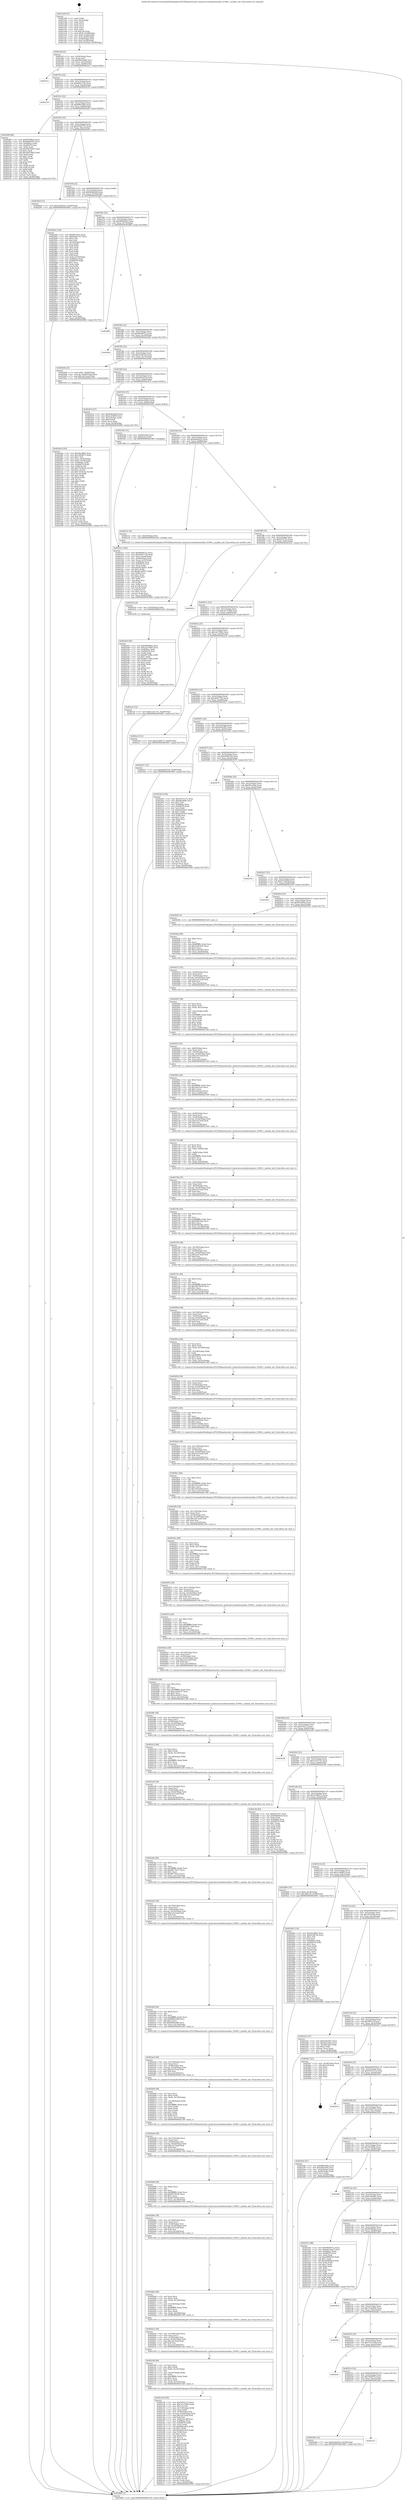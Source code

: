 digraph "0x401ed0" {
  label = "0x401ed0 (/mnt/c/Users/mathe/Desktop/tcc/POCII/binaries/extr_hashcatsrcmodulesmodule_01000.c_module_init_Final-ollvm.out::main(0))"
  labelloc = "t"
  node[shape=record]

  Entry [label="",width=0.3,height=0.3,shape=circle,fillcolor=black,style=filled]
  "0x401eff" [label="{
     0x401eff [23]\l
     | [instrs]\l
     &nbsp;&nbsp;0x401eff \<+3\>: mov -0x58(%rbp),%eax\l
     &nbsp;&nbsp;0x401f02 \<+2\>: mov %eax,%ecx\l
     &nbsp;&nbsp;0x401f04 \<+6\>: sub $0x84b59ab9,%ecx\l
     &nbsp;&nbsp;0x401f0a \<+3\>: mov %eax,-0x5c(%rbp)\l
     &nbsp;&nbsp;0x401f0d \<+3\>: mov %ecx,-0x60(%rbp)\l
     &nbsp;&nbsp;0x401f10 \<+6\>: je 0000000000402ecc \<main+0xffc\>\l
  }"]
  "0x402ecc" [label="{
     0x402ecc\l
  }", style=dashed]
  "0x401f16" [label="{
     0x401f16 [22]\l
     | [instrs]\l
     &nbsp;&nbsp;0x401f16 \<+5\>: jmp 0000000000401f1b \<main+0x4b\>\l
     &nbsp;&nbsp;0x401f1b \<+3\>: mov -0x5c(%rbp),%eax\l
     &nbsp;&nbsp;0x401f1e \<+5\>: sub $0x84f21130,%eax\l
     &nbsp;&nbsp;0x401f23 \<+3\>: mov %eax,-0x64(%rbp)\l
     &nbsp;&nbsp;0x401f26 \<+6\>: je 0000000000402350 \<main+0x480\>\l
  }"]
  Exit [label="",width=0.3,height=0.3,shape=circle,fillcolor=black,style=filled,peripheries=2]
  "0x402350" [label="{
     0x402350\l
  }", style=dashed]
  "0x401f2c" [label="{
     0x401f2c [22]\l
     | [instrs]\l
     &nbsp;&nbsp;0x401f2c \<+5\>: jmp 0000000000401f31 \<main+0x61\>\l
     &nbsp;&nbsp;0x401f31 \<+3\>: mov -0x5c(%rbp),%eax\l
     &nbsp;&nbsp;0x401f34 \<+5\>: sub $0x8f8a39da,%eax\l
     &nbsp;&nbsp;0x401f39 \<+3\>: mov %eax,-0x68(%rbp)\l
     &nbsp;&nbsp;0x401f3c \<+6\>: je 0000000000402df9 \<main+0xf29\>\l
  }"]
  "0x402e63" [label="{
     0x402e63 [93]\l
     | [instrs]\l
     &nbsp;&nbsp;0x402e63 \<+5\>: mov $0x6958f0aa,%eax\l
     &nbsp;&nbsp;0x402e68 \<+5\>: mov $0xcda75662,%ecx\l
     &nbsp;&nbsp;0x402e6d \<+7\>: mov 0x4060ac,%edx\l
     &nbsp;&nbsp;0x402e74 \<+7\>: mov 0x406070,%esi\l
     &nbsp;&nbsp;0x402e7b \<+3\>: mov %edx,%r8d\l
     &nbsp;&nbsp;0x402e7e \<+7\>: sub $0xb957c98a,%r8d\l
     &nbsp;&nbsp;0x402e85 \<+4\>: sub $0x1,%r8d\l
     &nbsp;&nbsp;0x402e89 \<+7\>: add $0xb957c98a,%r8d\l
     &nbsp;&nbsp;0x402e90 \<+4\>: imul %r8d,%edx\l
     &nbsp;&nbsp;0x402e94 \<+3\>: and $0x1,%edx\l
     &nbsp;&nbsp;0x402e97 \<+3\>: cmp $0x0,%edx\l
     &nbsp;&nbsp;0x402e9a \<+4\>: sete %r9b\l
     &nbsp;&nbsp;0x402e9e \<+3\>: cmp $0xa,%esi\l
     &nbsp;&nbsp;0x402ea1 \<+4\>: setl %r10b\l
     &nbsp;&nbsp;0x402ea5 \<+3\>: mov %r9b,%r11b\l
     &nbsp;&nbsp;0x402ea8 \<+3\>: and %r10b,%r11b\l
     &nbsp;&nbsp;0x402eab \<+3\>: xor %r10b,%r9b\l
     &nbsp;&nbsp;0x402eae \<+3\>: or %r9b,%r11b\l
     &nbsp;&nbsp;0x402eb1 \<+4\>: test $0x1,%r11b\l
     &nbsp;&nbsp;0x402eb5 \<+3\>: cmovne %ecx,%eax\l
     &nbsp;&nbsp;0x402eb8 \<+3\>: mov %eax,-0x58(%rbp)\l
     &nbsp;&nbsp;0x402ebb \<+5\>: jmp 0000000000403685 \<main+0x17b5\>\l
  }"]
  "0x402df9" [label="{
     0x402df9 [88]\l
     | [instrs]\l
     &nbsp;&nbsp;0x402df9 \<+5\>: mov $0x6958f0aa,%eax\l
     &nbsp;&nbsp;0x402dfe \<+5\>: mov $0xbb8a0f10,%ecx\l
     &nbsp;&nbsp;0x402e03 \<+7\>: mov 0x4060ac,%edx\l
     &nbsp;&nbsp;0x402e0a \<+7\>: mov 0x406070,%esi\l
     &nbsp;&nbsp;0x402e11 \<+2\>: mov %edx,%edi\l
     &nbsp;&nbsp;0x402e13 \<+6\>: sub $0x29d74065,%edi\l
     &nbsp;&nbsp;0x402e19 \<+3\>: sub $0x1,%edi\l
     &nbsp;&nbsp;0x402e1c \<+6\>: add $0x29d74065,%edi\l
     &nbsp;&nbsp;0x402e22 \<+3\>: imul %edi,%edx\l
     &nbsp;&nbsp;0x402e25 \<+3\>: and $0x1,%edx\l
     &nbsp;&nbsp;0x402e28 \<+3\>: cmp $0x0,%edx\l
     &nbsp;&nbsp;0x402e2b \<+4\>: sete %r8b\l
     &nbsp;&nbsp;0x402e2f \<+3\>: cmp $0xa,%esi\l
     &nbsp;&nbsp;0x402e32 \<+4\>: setl %r9b\l
     &nbsp;&nbsp;0x402e36 \<+3\>: mov %r8b,%r10b\l
     &nbsp;&nbsp;0x402e39 \<+3\>: and %r9b,%r10b\l
     &nbsp;&nbsp;0x402e3c \<+3\>: xor %r9b,%r8b\l
     &nbsp;&nbsp;0x402e3f \<+3\>: or %r8b,%r10b\l
     &nbsp;&nbsp;0x402e42 \<+4\>: test $0x1,%r10b\l
     &nbsp;&nbsp;0x402e46 \<+3\>: cmovne %ecx,%eax\l
     &nbsp;&nbsp;0x402e49 \<+3\>: mov %eax,-0x58(%rbp)\l
     &nbsp;&nbsp;0x402e4c \<+5\>: jmp 0000000000403685 \<main+0x17b5\>\l
  }"]
  "0x401f42" [label="{
     0x401f42 [22]\l
     | [instrs]\l
     &nbsp;&nbsp;0x401f42 \<+5\>: jmp 0000000000401f47 \<main+0x77\>\l
     &nbsp;&nbsp;0x401f47 \<+3\>: mov -0x5c(%rbp),%eax\l
     &nbsp;&nbsp;0x401f4a \<+5\>: sub $0x95dd7747,%eax\l
     &nbsp;&nbsp;0x401f4f \<+3\>: mov %eax,-0x6c(%rbp)\l
     &nbsp;&nbsp;0x401f52 \<+6\>: je 0000000000402ded \<main+0xf1d\>\l
  }"]
  "0x402e5a" [label="{
     0x402e5a [9]\l
     | [instrs]\l
     &nbsp;&nbsp;0x402e5a \<+4\>: mov -0x50(%rbp),%rdi\l
     &nbsp;&nbsp;0x402e5e \<+5\>: call 0000000000401030 \<free@plt\>\l
     | [calls]\l
     &nbsp;&nbsp;0x401030 \{1\} (unknown)\l
  }"]
  "0x402ded" [label="{
     0x402ded [12]\l
     | [instrs]\l
     &nbsp;&nbsp;0x402ded \<+7\>: movl $0x5a6a835a,-0x58(%rbp)\l
     &nbsp;&nbsp;0x402df4 \<+5\>: jmp 0000000000403685 \<main+0x17b5\>\l
  }"]
  "0x401f58" [label="{
     0x401f58 [22]\l
     | [instrs]\l
     &nbsp;&nbsp;0x401f58 \<+5\>: jmp 0000000000401f5d \<main+0x8d\>\l
     &nbsp;&nbsp;0x401f5d \<+3\>: mov -0x5c(%rbp),%eax\l
     &nbsp;&nbsp;0x401f60 \<+5\>: sub $0x964b8ce6,%eax\l
     &nbsp;&nbsp;0x401f65 \<+3\>: mov %eax,-0x70(%rbp)\l
     &nbsp;&nbsp;0x401f68 \<+6\>: je 0000000000402d4e \<main+0xe7e\>\l
  }"]
  "0x402c36" [label="{
     0x402c36 [185]\l
     | [instrs]\l
     &nbsp;&nbsp;0x402c36 \<+5\>: mov $0x50551e72,%ecx\l
     &nbsp;&nbsp;0x402c3b \<+5\>: mov $0xcd13780d,%edx\l
     &nbsp;&nbsp;0x402c40 \<+3\>: mov $0x1,%r10b\l
     &nbsp;&nbsp;0x402c43 \<+7\>: mov -0x150(%rbp),%r8d\l
     &nbsp;&nbsp;0x402c4a \<+4\>: imul %eax,%r8d\l
     &nbsp;&nbsp;0x402c4e \<+4\>: mov -0x50(%rbp),%rsi\l
     &nbsp;&nbsp;0x402c52 \<+4\>: movslq -0x54(%rbp),%rdi\l
     &nbsp;&nbsp;0x402c56 \<+7\>: imul $0x1e0,%rdi,%rdi\l
     &nbsp;&nbsp;0x402c5d \<+3\>: add %rdi,%rsi\l
     &nbsp;&nbsp;0x402c60 \<+7\>: mov %r8d,0x1d8(%rsi)\l
     &nbsp;&nbsp;0x402c67 \<+7\>: mov 0x4060ac,%eax\l
     &nbsp;&nbsp;0x402c6e \<+8\>: mov 0x406070,%r8d\l
     &nbsp;&nbsp;0x402c76 \<+3\>: mov %eax,%r9d\l
     &nbsp;&nbsp;0x402c79 \<+7\>: sub $0xbd9cc652,%r9d\l
     &nbsp;&nbsp;0x402c80 \<+4\>: sub $0x1,%r9d\l
     &nbsp;&nbsp;0x402c84 \<+7\>: add $0xbd9cc652,%r9d\l
     &nbsp;&nbsp;0x402c8b \<+4\>: imul %r9d,%eax\l
     &nbsp;&nbsp;0x402c8f \<+3\>: and $0x1,%eax\l
     &nbsp;&nbsp;0x402c92 \<+3\>: cmp $0x0,%eax\l
     &nbsp;&nbsp;0x402c95 \<+4\>: sete %r11b\l
     &nbsp;&nbsp;0x402c99 \<+4\>: cmp $0xa,%r8d\l
     &nbsp;&nbsp;0x402c9d \<+3\>: setl %bl\l
     &nbsp;&nbsp;0x402ca0 \<+3\>: mov %r11b,%r14b\l
     &nbsp;&nbsp;0x402ca3 \<+4\>: xor $0xff,%r14b\l
     &nbsp;&nbsp;0x402ca7 \<+3\>: mov %bl,%r15b\l
     &nbsp;&nbsp;0x402caa \<+4\>: xor $0xff,%r15b\l
     &nbsp;&nbsp;0x402cae \<+4\>: xor $0x1,%r10b\l
     &nbsp;&nbsp;0x402cb2 \<+3\>: mov %r14b,%r12b\l
     &nbsp;&nbsp;0x402cb5 \<+4\>: and $0xff,%r12b\l
     &nbsp;&nbsp;0x402cb9 \<+3\>: and %r10b,%r11b\l
     &nbsp;&nbsp;0x402cbc \<+3\>: mov %r15b,%r13b\l
     &nbsp;&nbsp;0x402cbf \<+4\>: and $0xff,%r13b\l
     &nbsp;&nbsp;0x402cc3 \<+3\>: and %r10b,%bl\l
     &nbsp;&nbsp;0x402cc6 \<+3\>: or %r11b,%r12b\l
     &nbsp;&nbsp;0x402cc9 \<+3\>: or %bl,%r13b\l
     &nbsp;&nbsp;0x402ccc \<+3\>: xor %r13b,%r12b\l
     &nbsp;&nbsp;0x402ccf \<+3\>: or %r15b,%r14b\l
     &nbsp;&nbsp;0x402cd2 \<+4\>: xor $0xff,%r14b\l
     &nbsp;&nbsp;0x402cd6 \<+4\>: or $0x1,%r10b\l
     &nbsp;&nbsp;0x402cda \<+3\>: and %r10b,%r14b\l
     &nbsp;&nbsp;0x402cdd \<+3\>: or %r14b,%r12b\l
     &nbsp;&nbsp;0x402ce0 \<+4\>: test $0x1,%r12b\l
     &nbsp;&nbsp;0x402ce4 \<+3\>: cmovne %edx,%ecx\l
     &nbsp;&nbsp;0x402ce7 \<+3\>: mov %ecx,-0x58(%rbp)\l
     &nbsp;&nbsp;0x402cea \<+5\>: jmp 0000000000403685 \<main+0x17b5\>\l
  }"]
  "0x402d4e" [label="{
     0x402d4e [159]\l
     | [instrs]\l
     &nbsp;&nbsp;0x402d4e \<+5\>: mov $0xbf3cf741,%eax\l
     &nbsp;&nbsp;0x402d53 \<+5\>: mov $0x95dd7747,%ecx\l
     &nbsp;&nbsp;0x402d58 \<+2\>: mov $0x1,%dl\l
     &nbsp;&nbsp;0x402d5a \<+2\>: xor %esi,%esi\l
     &nbsp;&nbsp;0x402d5c \<+3\>: mov -0x54(%rbp),%edi\l
     &nbsp;&nbsp;0x402d5f \<+3\>: mov %esi,%r8d\l
     &nbsp;&nbsp;0x402d62 \<+3\>: sub %edi,%r8d\l
     &nbsp;&nbsp;0x402d65 \<+2\>: mov %esi,%edi\l
     &nbsp;&nbsp;0x402d67 \<+3\>: sub $0x1,%edi\l
     &nbsp;&nbsp;0x402d6a \<+3\>: add %edi,%r8d\l
     &nbsp;&nbsp;0x402d6d \<+2\>: mov %esi,%edi\l
     &nbsp;&nbsp;0x402d6f \<+3\>: sub %r8d,%edi\l
     &nbsp;&nbsp;0x402d72 \<+3\>: mov %edi,-0x54(%rbp)\l
     &nbsp;&nbsp;0x402d75 \<+7\>: mov 0x4060ac,%edi\l
     &nbsp;&nbsp;0x402d7c \<+8\>: mov 0x406070,%r8d\l
     &nbsp;&nbsp;0x402d84 \<+3\>: sub $0x1,%esi\l
     &nbsp;&nbsp;0x402d87 \<+3\>: mov %edi,%r9d\l
     &nbsp;&nbsp;0x402d8a \<+3\>: add %esi,%r9d\l
     &nbsp;&nbsp;0x402d8d \<+4\>: imul %r9d,%edi\l
     &nbsp;&nbsp;0x402d91 \<+3\>: and $0x1,%edi\l
     &nbsp;&nbsp;0x402d94 \<+3\>: cmp $0x0,%edi\l
     &nbsp;&nbsp;0x402d97 \<+4\>: sete %r10b\l
     &nbsp;&nbsp;0x402d9b \<+4\>: cmp $0xa,%r8d\l
     &nbsp;&nbsp;0x402d9f \<+4\>: setl %r11b\l
     &nbsp;&nbsp;0x402da3 \<+3\>: mov %r10b,%bl\l
     &nbsp;&nbsp;0x402da6 \<+3\>: xor $0xff,%bl\l
     &nbsp;&nbsp;0x402da9 \<+3\>: mov %r11b,%r14b\l
     &nbsp;&nbsp;0x402dac \<+4\>: xor $0xff,%r14b\l
     &nbsp;&nbsp;0x402db0 \<+3\>: xor $0x1,%dl\l
     &nbsp;&nbsp;0x402db3 \<+3\>: mov %bl,%r15b\l
     &nbsp;&nbsp;0x402db6 \<+4\>: and $0xff,%r15b\l
     &nbsp;&nbsp;0x402dba \<+3\>: and %dl,%r10b\l
     &nbsp;&nbsp;0x402dbd \<+3\>: mov %r14b,%r12b\l
     &nbsp;&nbsp;0x402dc0 \<+4\>: and $0xff,%r12b\l
     &nbsp;&nbsp;0x402dc4 \<+3\>: and %dl,%r11b\l
     &nbsp;&nbsp;0x402dc7 \<+3\>: or %r10b,%r15b\l
     &nbsp;&nbsp;0x402dca \<+3\>: or %r11b,%r12b\l
     &nbsp;&nbsp;0x402dcd \<+3\>: xor %r12b,%r15b\l
     &nbsp;&nbsp;0x402dd0 \<+3\>: or %r14b,%bl\l
     &nbsp;&nbsp;0x402dd3 \<+3\>: xor $0xff,%bl\l
     &nbsp;&nbsp;0x402dd6 \<+3\>: or $0x1,%dl\l
     &nbsp;&nbsp;0x402dd9 \<+2\>: and %dl,%bl\l
     &nbsp;&nbsp;0x402ddb \<+3\>: or %bl,%r15b\l
     &nbsp;&nbsp;0x402dde \<+4\>: test $0x1,%r15b\l
     &nbsp;&nbsp;0x402de2 \<+3\>: cmovne %ecx,%eax\l
     &nbsp;&nbsp;0x402de5 \<+3\>: mov %eax,-0x58(%rbp)\l
     &nbsp;&nbsp;0x402de8 \<+5\>: jmp 0000000000403685 \<main+0x17b5\>\l
  }"]
  "0x401f6e" [label="{
     0x401f6e [22]\l
     | [instrs]\l
     &nbsp;&nbsp;0x401f6e \<+5\>: jmp 0000000000401f73 \<main+0xa3\>\l
     &nbsp;&nbsp;0x401f73 \<+3\>: mov -0x5c(%rbp),%eax\l
     &nbsp;&nbsp;0x401f76 \<+5\>: sub $0x9680b5e5,%eax\l
     &nbsp;&nbsp;0x401f7b \<+3\>: mov %eax,-0x74(%rbp)\l
     &nbsp;&nbsp;0x401f7e \<+6\>: je 0000000000402f88 \<main+0x10b8\>\l
  }"]
  "0x402c08" [label="{
     0x402c08 [46]\l
     | [instrs]\l
     &nbsp;&nbsp;0x402c08 \<+2\>: xor %ecx,%ecx\l
     &nbsp;&nbsp;0x402c0a \<+5\>: mov $0x2,%edx\l
     &nbsp;&nbsp;0x402c0f \<+6\>: mov %edx,-0x14c(%rbp)\l
     &nbsp;&nbsp;0x402c15 \<+1\>: cltd\l
     &nbsp;&nbsp;0x402c16 \<+7\>: mov -0x14c(%rbp),%r8d\l
     &nbsp;&nbsp;0x402c1d \<+3\>: idiv %r8d\l
     &nbsp;&nbsp;0x402c20 \<+6\>: imul $0xfffffffe,%edx,%edx\l
     &nbsp;&nbsp;0x402c26 \<+3\>: sub $0x1,%ecx\l
     &nbsp;&nbsp;0x402c29 \<+2\>: sub %ecx,%edx\l
     &nbsp;&nbsp;0x402c2b \<+6\>: mov %edx,-0x150(%rbp)\l
     &nbsp;&nbsp;0x402c31 \<+5\>: call 0000000000401160 \<next_i\>\l
     | [calls]\l
     &nbsp;&nbsp;0x401160 \{1\} (/mnt/c/Users/mathe/Desktop/tcc/POCII/binaries/extr_hashcatsrcmodulesmodule_01000.c_module_init_Final-ollvm.out::next_i)\l
  }"]
  "0x402f88" [label="{
     0x402f88\l
  }", style=dashed]
  "0x401f84" [label="{
     0x401f84 [22]\l
     | [instrs]\l
     &nbsp;&nbsp;0x401f84 \<+5\>: jmp 0000000000401f89 \<main+0xb9\>\l
     &nbsp;&nbsp;0x401f89 \<+3\>: mov -0x5c(%rbp),%eax\l
     &nbsp;&nbsp;0x401f8c \<+5\>: sub $0x99a0971a,%eax\l
     &nbsp;&nbsp;0x401f91 \<+3\>: mov %eax,-0x78(%rbp)\l
     &nbsp;&nbsp;0x401f94 \<+6\>: je 0000000000402fd4 \<main+0x1104\>\l
  }"]
  "0x402be2" [label="{
     0x402be2 [38]\l
     | [instrs]\l
     &nbsp;&nbsp;0x402be2 \<+6\>: mov -0x148(%rbp),%ecx\l
     &nbsp;&nbsp;0x402be8 \<+3\>: imul %eax,%ecx\l
     &nbsp;&nbsp;0x402beb \<+4\>: mov -0x50(%rbp),%rsi\l
     &nbsp;&nbsp;0x402bef \<+4\>: movslq -0x54(%rbp),%rdi\l
     &nbsp;&nbsp;0x402bf3 \<+7\>: imul $0x1e0,%rdi,%rdi\l
     &nbsp;&nbsp;0x402bfa \<+3\>: add %rdi,%rsi\l
     &nbsp;&nbsp;0x402bfd \<+6\>: mov %ecx,0x1d4(%rsi)\l
     &nbsp;&nbsp;0x402c03 \<+5\>: call 0000000000401160 \<next_i\>\l
     | [calls]\l
     &nbsp;&nbsp;0x401160 \{1\} (/mnt/c/Users/mathe/Desktop/tcc/POCII/binaries/extr_hashcatsrcmodulesmodule_01000.c_module_init_Final-ollvm.out::next_i)\l
  }"]
  "0x402fd4" [label="{
     0x402fd4\l
  }", style=dashed]
  "0x401f9a" [label="{
     0x401f9a [22]\l
     | [instrs]\l
     &nbsp;&nbsp;0x401f9a \<+5\>: jmp 0000000000401f9f \<main+0xcf\>\l
     &nbsp;&nbsp;0x401f9f \<+3\>: mov -0x5c(%rbp),%eax\l
     &nbsp;&nbsp;0x401fa2 \<+5\>: sub $0x9c2f67ab,%eax\l
     &nbsp;&nbsp;0x401fa7 \<+3\>: mov %eax,-0x7c(%rbp)\l
     &nbsp;&nbsp;0x401faa \<+6\>: je 00000000004024d4 \<main+0x604\>\l
  }"]
  "0x402bb4" [label="{
     0x402bb4 [46]\l
     | [instrs]\l
     &nbsp;&nbsp;0x402bb4 \<+2\>: xor %ecx,%ecx\l
     &nbsp;&nbsp;0x402bb6 \<+5\>: mov $0x2,%edx\l
     &nbsp;&nbsp;0x402bbb \<+6\>: mov %edx,-0x144(%rbp)\l
     &nbsp;&nbsp;0x402bc1 \<+1\>: cltd\l
     &nbsp;&nbsp;0x402bc2 \<+7\>: mov -0x144(%rbp),%r8d\l
     &nbsp;&nbsp;0x402bc9 \<+3\>: idiv %r8d\l
     &nbsp;&nbsp;0x402bcc \<+6\>: imul $0xfffffffe,%edx,%edx\l
     &nbsp;&nbsp;0x402bd2 \<+3\>: sub $0x1,%ecx\l
     &nbsp;&nbsp;0x402bd5 \<+2\>: sub %ecx,%edx\l
     &nbsp;&nbsp;0x402bd7 \<+6\>: mov %edx,-0x148(%rbp)\l
     &nbsp;&nbsp;0x402bdd \<+5\>: call 0000000000401160 \<next_i\>\l
     | [calls]\l
     &nbsp;&nbsp;0x401160 \{1\} (/mnt/c/Users/mathe/Desktop/tcc/POCII/binaries/extr_hashcatsrcmodulesmodule_01000.c_module_init_Final-ollvm.out::next_i)\l
  }"]
  "0x4024d4" [label="{
     0x4024d4 [23]\l
     | [instrs]\l
     &nbsp;&nbsp;0x4024d4 \<+7\>: movl $0x1,-0x48(%rbp)\l
     &nbsp;&nbsp;0x4024db \<+4\>: movslq -0x48(%rbp),%rax\l
     &nbsp;&nbsp;0x4024df \<+7\>: imul $0x1e0,%rax,%rdi\l
     &nbsp;&nbsp;0x4024e6 \<+5\>: call 0000000000401050 \<malloc@plt\>\l
     | [calls]\l
     &nbsp;&nbsp;0x401050 \{1\} (unknown)\l
  }"]
  "0x401fb0" [label="{
     0x401fb0 [22]\l
     | [instrs]\l
     &nbsp;&nbsp;0x401fb0 \<+5\>: jmp 0000000000401fb5 \<main+0xe5\>\l
     &nbsp;&nbsp;0x401fb5 \<+3\>: mov -0x5c(%rbp),%eax\l
     &nbsp;&nbsp;0x401fb8 \<+5\>: sub $0xa465d7c8,%eax\l
     &nbsp;&nbsp;0x401fbd \<+3\>: mov %eax,-0x80(%rbp)\l
     &nbsp;&nbsp;0x401fc0 \<+6\>: je 0000000000402433 \<main+0x563\>\l
  }"]
  "0x402b8e" [label="{
     0x402b8e [38]\l
     | [instrs]\l
     &nbsp;&nbsp;0x402b8e \<+6\>: mov -0x140(%rbp),%ecx\l
     &nbsp;&nbsp;0x402b94 \<+3\>: imul %eax,%ecx\l
     &nbsp;&nbsp;0x402b97 \<+4\>: mov -0x50(%rbp),%rsi\l
     &nbsp;&nbsp;0x402b9b \<+4\>: movslq -0x54(%rbp),%rdi\l
     &nbsp;&nbsp;0x402b9f \<+7\>: imul $0x1e0,%rdi,%rdi\l
     &nbsp;&nbsp;0x402ba6 \<+3\>: add %rdi,%rsi\l
     &nbsp;&nbsp;0x402ba9 \<+6\>: mov %ecx,0x1d0(%rsi)\l
     &nbsp;&nbsp;0x402baf \<+5\>: call 0000000000401160 \<next_i\>\l
     | [calls]\l
     &nbsp;&nbsp;0x401160 \{1\} (/mnt/c/Users/mathe/Desktop/tcc/POCII/binaries/extr_hashcatsrcmodulesmodule_01000.c_module_init_Final-ollvm.out::next_i)\l
  }"]
  "0x402433" [label="{
     0x402433 [27]\l
     | [instrs]\l
     &nbsp;&nbsp;0x402433 \<+5\>: mov $0x84b59ab9,%eax\l
     &nbsp;&nbsp;0x402438 \<+5\>: mov $0x2c29d0f3,%ecx\l
     &nbsp;&nbsp;0x40243d \<+3\>: mov -0x2c(%rbp),%edx\l
     &nbsp;&nbsp;0x402440 \<+3\>: cmp $0x0,%edx\l
     &nbsp;&nbsp;0x402443 \<+3\>: cmove %ecx,%eax\l
     &nbsp;&nbsp;0x402446 \<+3\>: mov %eax,-0x58(%rbp)\l
     &nbsp;&nbsp;0x402449 \<+5\>: jmp 0000000000403685 \<main+0x17b5\>\l
  }"]
  "0x401fc6" [label="{
     0x401fc6 [25]\l
     | [instrs]\l
     &nbsp;&nbsp;0x401fc6 \<+5\>: jmp 0000000000401fcb \<main+0xfb\>\l
     &nbsp;&nbsp;0x401fcb \<+3\>: mov -0x5c(%rbp),%eax\l
     &nbsp;&nbsp;0x401fce \<+5\>: sub $0xb4e344a3,%eax\l
     &nbsp;&nbsp;0x401fd3 \<+6\>: mov %eax,-0x84(%rbp)\l
     &nbsp;&nbsp;0x401fd9 \<+6\>: je 00000000004023b4 \<main+0x4e4\>\l
  }"]
  "0x402b66" [label="{
     0x402b66 [40]\l
     | [instrs]\l
     &nbsp;&nbsp;0x402b66 \<+5\>: mov $0x2,%ecx\l
     &nbsp;&nbsp;0x402b6b \<+1\>: cltd\l
     &nbsp;&nbsp;0x402b6c \<+2\>: idiv %ecx\l
     &nbsp;&nbsp;0x402b6e \<+6\>: imul $0xfffffffe,%edx,%ecx\l
     &nbsp;&nbsp;0x402b74 \<+6\>: add $0x4672650c,%ecx\l
     &nbsp;&nbsp;0x402b7a \<+3\>: add $0x1,%ecx\l
     &nbsp;&nbsp;0x402b7d \<+6\>: sub $0x4672650c,%ecx\l
     &nbsp;&nbsp;0x402b83 \<+6\>: mov %ecx,-0x140(%rbp)\l
     &nbsp;&nbsp;0x402b89 \<+5\>: call 0000000000401160 \<next_i\>\l
     | [calls]\l
     &nbsp;&nbsp;0x401160 \{1\} (/mnt/c/Users/mathe/Desktop/tcc/POCII/binaries/extr_hashcatsrcmodulesmodule_01000.c_module_init_Final-ollvm.out::next_i)\l
  }"]
  "0x4023b4" [label="{
     0x4023b4 [13]\l
     | [instrs]\l
     &nbsp;&nbsp;0x4023b4 \<+4\>: mov -0x40(%rbp),%rax\l
     &nbsp;&nbsp;0x4023b8 \<+4\>: mov 0x8(%rax),%rdi\l
     &nbsp;&nbsp;0x4023bc \<+5\>: call 0000000000401060 \<atoi@plt\>\l
     | [calls]\l
     &nbsp;&nbsp;0x401060 \{1\} (unknown)\l
  }"]
  "0x401fdf" [label="{
     0x401fdf [25]\l
     | [instrs]\l
     &nbsp;&nbsp;0x401fdf \<+5\>: jmp 0000000000401fe4 \<main+0x114\>\l
     &nbsp;&nbsp;0x401fe4 \<+3\>: mov -0x5c(%rbp),%eax\l
     &nbsp;&nbsp;0x401fe7 \<+5\>: sub $0xbb8a0f10,%eax\l
     &nbsp;&nbsp;0x401fec \<+6\>: mov %eax,-0x88(%rbp)\l
     &nbsp;&nbsp;0x401ff2 \<+6\>: je 0000000000402e51 \<main+0xf81\>\l
  }"]
  "0x402b40" [label="{
     0x402b40 [38]\l
     | [instrs]\l
     &nbsp;&nbsp;0x402b40 \<+6\>: mov -0x13c(%rbp),%ecx\l
     &nbsp;&nbsp;0x402b46 \<+3\>: imul %eax,%ecx\l
     &nbsp;&nbsp;0x402b49 \<+4\>: mov -0x50(%rbp),%rsi\l
     &nbsp;&nbsp;0x402b4d \<+4\>: movslq -0x54(%rbp),%rdi\l
     &nbsp;&nbsp;0x402b51 \<+7\>: imul $0x1e0,%rdi,%rdi\l
     &nbsp;&nbsp;0x402b58 \<+3\>: add %rdi,%rsi\l
     &nbsp;&nbsp;0x402b5b \<+6\>: mov %ecx,0x198(%rsi)\l
     &nbsp;&nbsp;0x402b61 \<+5\>: call 0000000000401160 \<next_i\>\l
     | [calls]\l
     &nbsp;&nbsp;0x401160 \{1\} (/mnt/c/Users/mathe/Desktop/tcc/POCII/binaries/extr_hashcatsrcmodulesmodule_01000.c_module_init_Final-ollvm.out::next_i)\l
  }"]
  "0x402e51" [label="{
     0x402e51 [9]\l
     | [instrs]\l
     &nbsp;&nbsp;0x402e51 \<+4\>: mov -0x50(%rbp),%rdi\l
     &nbsp;&nbsp;0x402e55 \<+5\>: call 0000000000401420 \<module_init\>\l
     | [calls]\l
     &nbsp;&nbsp;0x401420 \{1\} (/mnt/c/Users/mathe/Desktop/tcc/POCII/binaries/extr_hashcatsrcmodulesmodule_01000.c_module_init_Final-ollvm.out::module_init)\l
  }"]
  "0x401ff8" [label="{
     0x401ff8 [25]\l
     | [instrs]\l
     &nbsp;&nbsp;0x401ff8 \<+5\>: jmp 0000000000401ffd \<main+0x12d\>\l
     &nbsp;&nbsp;0x401ffd \<+3\>: mov -0x5c(%rbp),%eax\l
     &nbsp;&nbsp;0x402000 \<+5\>: sub $0xbf3cf741,%eax\l
     &nbsp;&nbsp;0x402005 \<+6\>: mov %eax,-0x8c(%rbp)\l
     &nbsp;&nbsp;0x40200b \<+6\>: je 000000000040363c \<main+0x176c\>\l
  }"]
  "0x402b06" [label="{
     0x402b06 [58]\l
     | [instrs]\l
     &nbsp;&nbsp;0x402b06 \<+2\>: xor %ecx,%ecx\l
     &nbsp;&nbsp;0x402b08 \<+5\>: mov $0x2,%edx\l
     &nbsp;&nbsp;0x402b0d \<+6\>: mov %edx,-0x138(%rbp)\l
     &nbsp;&nbsp;0x402b13 \<+1\>: cltd\l
     &nbsp;&nbsp;0x402b14 \<+7\>: mov -0x138(%rbp),%r8d\l
     &nbsp;&nbsp;0x402b1b \<+3\>: idiv %r8d\l
     &nbsp;&nbsp;0x402b1e \<+6\>: imul $0xfffffffe,%edx,%edx\l
     &nbsp;&nbsp;0x402b24 \<+3\>: mov %ecx,%r9d\l
     &nbsp;&nbsp;0x402b27 \<+3\>: sub %edx,%r9d\l
     &nbsp;&nbsp;0x402b2a \<+2\>: mov %ecx,%edx\l
     &nbsp;&nbsp;0x402b2c \<+3\>: sub $0x1,%edx\l
     &nbsp;&nbsp;0x402b2f \<+3\>: add %edx,%r9d\l
     &nbsp;&nbsp;0x402b32 \<+3\>: sub %r9d,%ecx\l
     &nbsp;&nbsp;0x402b35 \<+6\>: mov %ecx,-0x13c(%rbp)\l
     &nbsp;&nbsp;0x402b3b \<+5\>: call 0000000000401160 \<next_i\>\l
     | [calls]\l
     &nbsp;&nbsp;0x401160 \{1\} (/mnt/c/Users/mathe/Desktop/tcc/POCII/binaries/extr_hashcatsrcmodulesmodule_01000.c_module_init_Final-ollvm.out::next_i)\l
  }"]
  "0x40363c" [label="{
     0x40363c\l
  }", style=dashed]
  "0x402011" [label="{
     0x402011 [25]\l
     | [instrs]\l
     &nbsp;&nbsp;0x402011 \<+5\>: jmp 0000000000402016 \<main+0x146\>\l
     &nbsp;&nbsp;0x402016 \<+3\>: mov -0x5c(%rbp),%eax\l
     &nbsp;&nbsp;0x402019 \<+5\>: sub $0xcd13780d,%eax\l
     &nbsp;&nbsp;0x40201e \<+6\>: mov %eax,-0x90(%rbp)\l
     &nbsp;&nbsp;0x402024 \<+6\>: je 0000000000402cef \<main+0xe1f\>\l
  }"]
  "0x402ae0" [label="{
     0x402ae0 [38]\l
     | [instrs]\l
     &nbsp;&nbsp;0x402ae0 \<+6\>: mov -0x134(%rbp),%ecx\l
     &nbsp;&nbsp;0x402ae6 \<+3\>: imul %eax,%ecx\l
     &nbsp;&nbsp;0x402ae9 \<+4\>: mov -0x50(%rbp),%rsi\l
     &nbsp;&nbsp;0x402aed \<+4\>: movslq -0x54(%rbp),%rdi\l
     &nbsp;&nbsp;0x402af1 \<+7\>: imul $0x1e0,%rdi,%rdi\l
     &nbsp;&nbsp;0x402af8 \<+3\>: add %rdi,%rsi\l
     &nbsp;&nbsp;0x402afb \<+6\>: mov %ecx,0x194(%rsi)\l
     &nbsp;&nbsp;0x402b01 \<+5\>: call 0000000000401160 \<next_i\>\l
     | [calls]\l
     &nbsp;&nbsp;0x401160 \{1\} (/mnt/c/Users/mathe/Desktop/tcc/POCII/binaries/extr_hashcatsrcmodulesmodule_01000.c_module_init_Final-ollvm.out::next_i)\l
  }"]
  "0x402cef" [label="{
     0x402cef [12]\l
     | [instrs]\l
     &nbsp;&nbsp;0x402cef \<+7\>: movl $0x1e25175c,-0x58(%rbp)\l
     &nbsp;&nbsp;0x402cf6 \<+5\>: jmp 0000000000403685 \<main+0x17b5\>\l
  }"]
  "0x40202a" [label="{
     0x40202a [25]\l
     | [instrs]\l
     &nbsp;&nbsp;0x40202a \<+5\>: jmp 000000000040202f \<main+0x15f\>\l
     &nbsp;&nbsp;0x40202f \<+3\>: mov -0x5c(%rbp),%eax\l
     &nbsp;&nbsp;0x402032 \<+5\>: sub $0xcda75662,%eax\l
     &nbsp;&nbsp;0x402037 \<+6\>: mov %eax,-0x94(%rbp)\l
     &nbsp;&nbsp;0x40203d \<+6\>: je 0000000000402ec0 \<main+0xff0\>\l
  }"]
  "0x402ab8" [label="{
     0x402ab8 [40]\l
     | [instrs]\l
     &nbsp;&nbsp;0x402ab8 \<+5\>: mov $0x2,%ecx\l
     &nbsp;&nbsp;0x402abd \<+1\>: cltd\l
     &nbsp;&nbsp;0x402abe \<+2\>: idiv %ecx\l
     &nbsp;&nbsp;0x402ac0 \<+6\>: imul $0xfffffffe,%edx,%ecx\l
     &nbsp;&nbsp;0x402ac6 \<+6\>: sub $0x8890a389,%ecx\l
     &nbsp;&nbsp;0x402acc \<+3\>: add $0x1,%ecx\l
     &nbsp;&nbsp;0x402acf \<+6\>: add $0x8890a389,%ecx\l
     &nbsp;&nbsp;0x402ad5 \<+6\>: mov %ecx,-0x134(%rbp)\l
     &nbsp;&nbsp;0x402adb \<+5\>: call 0000000000401160 \<next_i\>\l
     | [calls]\l
     &nbsp;&nbsp;0x401160 \{1\} (/mnt/c/Users/mathe/Desktop/tcc/POCII/binaries/extr_hashcatsrcmodulesmodule_01000.c_module_init_Final-ollvm.out::next_i)\l
  }"]
  "0x402ec0" [label="{
     0x402ec0 [12]\l
     | [instrs]\l
     &nbsp;&nbsp;0x402ec0 \<+7\>: movl $0x2238617e,-0x58(%rbp)\l
     &nbsp;&nbsp;0x402ec7 \<+5\>: jmp 0000000000403685 \<main+0x17b5\>\l
  }"]
  "0x402043" [label="{
     0x402043 [25]\l
     | [instrs]\l
     &nbsp;&nbsp;0x402043 \<+5\>: jmp 0000000000402048 \<main+0x178\>\l
     &nbsp;&nbsp;0x402048 \<+3\>: mov -0x5c(%rbp),%eax\l
     &nbsp;&nbsp;0x40204b \<+5\>: sub $0xd4927756,%eax\l
     &nbsp;&nbsp;0x402050 \<+6\>: mov %eax,-0x98(%rbp)\l
     &nbsp;&nbsp;0x402056 \<+6\>: je 0000000000402427 \<main+0x557\>\l
  }"]
  "0x402a92" [label="{
     0x402a92 [38]\l
     | [instrs]\l
     &nbsp;&nbsp;0x402a92 \<+6\>: mov -0x130(%rbp),%ecx\l
     &nbsp;&nbsp;0x402a98 \<+3\>: imul %eax,%ecx\l
     &nbsp;&nbsp;0x402a9b \<+4\>: mov -0x50(%rbp),%rsi\l
     &nbsp;&nbsp;0x402a9f \<+4\>: movslq -0x54(%rbp),%rdi\l
     &nbsp;&nbsp;0x402aa3 \<+7\>: imul $0x1e0,%rdi,%rdi\l
     &nbsp;&nbsp;0x402aaa \<+3\>: add %rdi,%rsi\l
     &nbsp;&nbsp;0x402aad \<+6\>: mov %ecx,0x190(%rsi)\l
     &nbsp;&nbsp;0x402ab3 \<+5\>: call 0000000000401160 \<next_i\>\l
     | [calls]\l
     &nbsp;&nbsp;0x401160 \{1\} (/mnt/c/Users/mathe/Desktop/tcc/POCII/binaries/extr_hashcatsrcmodulesmodule_01000.c_module_init_Final-ollvm.out::next_i)\l
  }"]
  "0x402427" [label="{
     0x402427 [12]\l
     | [instrs]\l
     &nbsp;&nbsp;0x402427 \<+7\>: movl $0xa465d7c8,-0x58(%rbp)\l
     &nbsp;&nbsp;0x40242e \<+5\>: jmp 0000000000403685 \<main+0x17b5\>\l
  }"]
  "0x40205c" [label="{
     0x40205c [25]\l
     | [instrs]\l
     &nbsp;&nbsp;0x40205c \<+5\>: jmp 0000000000402061 \<main+0x191\>\l
     &nbsp;&nbsp;0x402061 \<+3\>: mov -0x5c(%rbp),%eax\l
     &nbsp;&nbsp;0x402064 \<+5\>: sub $0xe902e0f3,%eax\l
     &nbsp;&nbsp;0x402069 \<+6\>: mov %eax,-0x9c(%rbp)\l
     &nbsp;&nbsp;0x40206f \<+6\>: je 00000000004025b5 \<main+0x6e5\>\l
  }"]
  "0x402a6a" [label="{
     0x402a6a [40]\l
     | [instrs]\l
     &nbsp;&nbsp;0x402a6a \<+5\>: mov $0x2,%ecx\l
     &nbsp;&nbsp;0x402a6f \<+1\>: cltd\l
     &nbsp;&nbsp;0x402a70 \<+2\>: idiv %ecx\l
     &nbsp;&nbsp;0x402a72 \<+6\>: imul $0xfffffffe,%edx,%ecx\l
     &nbsp;&nbsp;0x402a78 \<+6\>: add $0xd6174e27,%ecx\l
     &nbsp;&nbsp;0x402a7e \<+3\>: add $0x1,%ecx\l
     &nbsp;&nbsp;0x402a81 \<+6\>: sub $0xd6174e27,%ecx\l
     &nbsp;&nbsp;0x402a87 \<+6\>: mov %ecx,-0x130(%rbp)\l
     &nbsp;&nbsp;0x402a8d \<+5\>: call 0000000000401160 \<next_i\>\l
     | [calls]\l
     &nbsp;&nbsp;0x401160 \{1\} (/mnt/c/Users/mathe/Desktop/tcc/POCII/binaries/extr_hashcatsrcmodulesmodule_01000.c_module_init_Final-ollvm.out::next_i)\l
  }"]
  "0x4025b5" [label="{
     0x4025b5 [144]\l
     | [instrs]\l
     &nbsp;&nbsp;0x4025b5 \<+5\>: mov $0x50551e72,%eax\l
     &nbsp;&nbsp;0x4025ba \<+5\>: mov $0xf8ec88dc,%ecx\l
     &nbsp;&nbsp;0x4025bf \<+2\>: mov $0x1,%dl\l
     &nbsp;&nbsp;0x4025c1 \<+7\>: mov 0x4060ac,%esi\l
     &nbsp;&nbsp;0x4025c8 \<+7\>: mov 0x406070,%edi\l
     &nbsp;&nbsp;0x4025cf \<+3\>: mov %esi,%r8d\l
     &nbsp;&nbsp;0x4025d2 \<+7\>: sub $0x6d183937,%r8d\l
     &nbsp;&nbsp;0x4025d9 \<+4\>: sub $0x1,%r8d\l
     &nbsp;&nbsp;0x4025dd \<+7\>: add $0x6d183937,%r8d\l
     &nbsp;&nbsp;0x4025e4 \<+4\>: imul %r8d,%esi\l
     &nbsp;&nbsp;0x4025e8 \<+3\>: and $0x1,%esi\l
     &nbsp;&nbsp;0x4025eb \<+3\>: cmp $0x0,%esi\l
     &nbsp;&nbsp;0x4025ee \<+4\>: sete %r9b\l
     &nbsp;&nbsp;0x4025f2 \<+3\>: cmp $0xa,%edi\l
     &nbsp;&nbsp;0x4025f5 \<+4\>: setl %r10b\l
     &nbsp;&nbsp;0x4025f9 \<+3\>: mov %r9b,%r11b\l
     &nbsp;&nbsp;0x4025fc \<+4\>: xor $0xff,%r11b\l
     &nbsp;&nbsp;0x402600 \<+3\>: mov %r10b,%bl\l
     &nbsp;&nbsp;0x402603 \<+3\>: xor $0xff,%bl\l
     &nbsp;&nbsp;0x402606 \<+3\>: xor $0x0,%dl\l
     &nbsp;&nbsp;0x402609 \<+3\>: mov %r11b,%r14b\l
     &nbsp;&nbsp;0x40260c \<+4\>: and $0x0,%r14b\l
     &nbsp;&nbsp;0x402610 \<+3\>: and %dl,%r9b\l
     &nbsp;&nbsp;0x402613 \<+3\>: mov %bl,%r15b\l
     &nbsp;&nbsp;0x402616 \<+4\>: and $0x0,%r15b\l
     &nbsp;&nbsp;0x40261a \<+3\>: and %dl,%r10b\l
     &nbsp;&nbsp;0x40261d \<+3\>: or %r9b,%r14b\l
     &nbsp;&nbsp;0x402620 \<+3\>: or %r10b,%r15b\l
     &nbsp;&nbsp;0x402623 \<+3\>: xor %r15b,%r14b\l
     &nbsp;&nbsp;0x402626 \<+3\>: or %bl,%r11b\l
     &nbsp;&nbsp;0x402629 \<+4\>: xor $0xff,%r11b\l
     &nbsp;&nbsp;0x40262d \<+3\>: or $0x0,%dl\l
     &nbsp;&nbsp;0x402630 \<+3\>: and %dl,%r11b\l
     &nbsp;&nbsp;0x402633 \<+3\>: or %r11b,%r14b\l
     &nbsp;&nbsp;0x402636 \<+4\>: test $0x1,%r14b\l
     &nbsp;&nbsp;0x40263a \<+3\>: cmovne %ecx,%eax\l
     &nbsp;&nbsp;0x40263d \<+3\>: mov %eax,-0x58(%rbp)\l
     &nbsp;&nbsp;0x402640 \<+5\>: jmp 0000000000403685 \<main+0x17b5\>\l
  }"]
  "0x402075" [label="{
     0x402075 [25]\l
     | [instrs]\l
     &nbsp;&nbsp;0x402075 \<+5\>: jmp 000000000040207a \<main+0x1aa\>\l
     &nbsp;&nbsp;0x40207a \<+3\>: mov -0x5c(%rbp),%eax\l
     &nbsp;&nbsp;0x40207d \<+5\>: sub $0xefd98150,%eax\l
     &nbsp;&nbsp;0x402082 \<+6\>: mov %eax,-0xa0(%rbp)\l
     &nbsp;&nbsp;0x402088 \<+6\>: je 0000000000403679 \<main+0x17a9\>\l
  }"]
  "0x402a44" [label="{
     0x402a44 [38]\l
     | [instrs]\l
     &nbsp;&nbsp;0x402a44 \<+6\>: mov -0x12c(%rbp),%ecx\l
     &nbsp;&nbsp;0x402a4a \<+3\>: imul %eax,%ecx\l
     &nbsp;&nbsp;0x402a4d \<+4\>: mov -0x50(%rbp),%rsi\l
     &nbsp;&nbsp;0x402a51 \<+4\>: movslq -0x54(%rbp),%rdi\l
     &nbsp;&nbsp;0x402a55 \<+7\>: imul $0x1e0,%rdi,%rdi\l
     &nbsp;&nbsp;0x402a5c \<+3\>: add %rdi,%rsi\l
     &nbsp;&nbsp;0x402a5f \<+6\>: mov %ecx,0x18c(%rsi)\l
     &nbsp;&nbsp;0x402a65 \<+5\>: call 0000000000401160 \<next_i\>\l
     | [calls]\l
     &nbsp;&nbsp;0x401160 \{1\} (/mnt/c/Users/mathe/Desktop/tcc/POCII/binaries/extr_hashcatsrcmodulesmodule_01000.c_module_init_Final-ollvm.out::next_i)\l
  }"]
  "0x403679" [label="{
     0x403679\l
  }", style=dashed]
  "0x40208e" [label="{
     0x40208e [25]\l
     | [instrs]\l
     &nbsp;&nbsp;0x40208e \<+5\>: jmp 0000000000402093 \<main+0x1c3\>\l
     &nbsp;&nbsp;0x402093 \<+3\>: mov -0x5c(%rbp),%eax\l
     &nbsp;&nbsp;0x402096 \<+5\>: sub $0xf56c24ba,%eax\l
     &nbsp;&nbsp;0x40209b \<+6\>: mov %eax,-0xa4(%rbp)\l
     &nbsp;&nbsp;0x4020a1 \<+6\>: je 000000000040225c \<main+0x38c\>\l
  }"]
  "0x402a16" [label="{
     0x402a16 [46]\l
     | [instrs]\l
     &nbsp;&nbsp;0x402a16 \<+2\>: xor %ecx,%ecx\l
     &nbsp;&nbsp;0x402a18 \<+5\>: mov $0x2,%edx\l
     &nbsp;&nbsp;0x402a1d \<+6\>: mov %edx,-0x128(%rbp)\l
     &nbsp;&nbsp;0x402a23 \<+1\>: cltd\l
     &nbsp;&nbsp;0x402a24 \<+7\>: mov -0x128(%rbp),%r8d\l
     &nbsp;&nbsp;0x402a2b \<+3\>: idiv %r8d\l
     &nbsp;&nbsp;0x402a2e \<+6\>: imul $0xfffffffe,%edx,%edx\l
     &nbsp;&nbsp;0x402a34 \<+3\>: sub $0x1,%ecx\l
     &nbsp;&nbsp;0x402a37 \<+2\>: sub %ecx,%edx\l
     &nbsp;&nbsp;0x402a39 \<+6\>: mov %edx,-0x12c(%rbp)\l
     &nbsp;&nbsp;0x402a3f \<+5\>: call 0000000000401160 \<next_i\>\l
     | [calls]\l
     &nbsp;&nbsp;0x401160 \{1\} (/mnt/c/Users/mathe/Desktop/tcc/POCII/binaries/extr_hashcatsrcmodulesmodule_01000.c_module_init_Final-ollvm.out::next_i)\l
  }"]
  "0x40225c" [label="{
     0x40225c\l
  }", style=dashed]
  "0x4020a7" [label="{
     0x4020a7 [25]\l
     | [instrs]\l
     &nbsp;&nbsp;0x4020a7 \<+5\>: jmp 00000000004020ac \<main+0x1dc\>\l
     &nbsp;&nbsp;0x4020ac \<+3\>: mov -0x5c(%rbp),%eax\l
     &nbsp;&nbsp;0x4020af \<+5\>: sub $0xf72e4d2b,%eax\l
     &nbsp;&nbsp;0x4020b4 \<+6\>: mov %eax,-0xa8(%rbp)\l
     &nbsp;&nbsp;0x4020ba \<+6\>: je 0000000000402f30 \<main+0x1060\>\l
  }"]
  "0x4029f0" [label="{
     0x4029f0 [38]\l
     | [instrs]\l
     &nbsp;&nbsp;0x4029f0 \<+6\>: mov -0x124(%rbp),%ecx\l
     &nbsp;&nbsp;0x4029f6 \<+3\>: imul %eax,%ecx\l
     &nbsp;&nbsp;0x4029f9 \<+4\>: mov -0x50(%rbp),%rsi\l
     &nbsp;&nbsp;0x4029fd \<+4\>: movslq -0x54(%rbp),%rdi\l
     &nbsp;&nbsp;0x402a01 \<+7\>: imul $0x1e0,%rdi,%rdi\l
     &nbsp;&nbsp;0x402a08 \<+3\>: add %rdi,%rsi\l
     &nbsp;&nbsp;0x402a0b \<+6\>: mov %ecx,0x188(%rsi)\l
     &nbsp;&nbsp;0x402a11 \<+5\>: call 0000000000401160 \<next_i\>\l
     | [calls]\l
     &nbsp;&nbsp;0x401160 \{1\} (/mnt/c/Users/mathe/Desktop/tcc/POCII/binaries/extr_hashcatsrcmodulesmodule_01000.c_module_init_Final-ollvm.out::next_i)\l
  }"]
  "0x402f30" [label="{
     0x402f30\l
  }", style=dashed]
  "0x4020c0" [label="{
     0x4020c0 [25]\l
     | [instrs]\l
     &nbsp;&nbsp;0x4020c0 \<+5\>: jmp 00000000004020c5 \<main+0x1f5\>\l
     &nbsp;&nbsp;0x4020c5 \<+3\>: mov -0x5c(%rbp),%eax\l
     &nbsp;&nbsp;0x4020c8 \<+5\>: sub $0xf8ec88dc,%eax\l
     &nbsp;&nbsp;0x4020cd \<+6\>: mov %eax,-0xac(%rbp)\l
     &nbsp;&nbsp;0x4020d3 \<+6\>: je 0000000000402645 \<main+0x775\>\l
  }"]
  "0x4029c8" [label="{
     0x4029c8 [40]\l
     | [instrs]\l
     &nbsp;&nbsp;0x4029c8 \<+5\>: mov $0x2,%ecx\l
     &nbsp;&nbsp;0x4029cd \<+1\>: cltd\l
     &nbsp;&nbsp;0x4029ce \<+2\>: idiv %ecx\l
     &nbsp;&nbsp;0x4029d0 \<+6\>: imul $0xfffffffe,%edx,%ecx\l
     &nbsp;&nbsp;0x4029d6 \<+6\>: sub $0xea3bd107,%ecx\l
     &nbsp;&nbsp;0x4029dc \<+3\>: add $0x1,%ecx\l
     &nbsp;&nbsp;0x4029df \<+6\>: add $0xea3bd107,%ecx\l
     &nbsp;&nbsp;0x4029e5 \<+6\>: mov %ecx,-0x124(%rbp)\l
     &nbsp;&nbsp;0x4029eb \<+5\>: call 0000000000401160 \<next_i\>\l
     | [calls]\l
     &nbsp;&nbsp;0x401160 \{1\} (/mnt/c/Users/mathe/Desktop/tcc/POCII/binaries/extr_hashcatsrcmodulesmodule_01000.c_module_init_Final-ollvm.out::next_i)\l
  }"]
  "0x402645" [label="{
     0x402645 [5]\l
     | [instrs]\l
     &nbsp;&nbsp;0x402645 \<+5\>: call 0000000000401160 \<next_i\>\l
     | [calls]\l
     &nbsp;&nbsp;0x401160 \{1\} (/mnt/c/Users/mathe/Desktop/tcc/POCII/binaries/extr_hashcatsrcmodulesmodule_01000.c_module_init_Final-ollvm.out::next_i)\l
  }"]
  "0x4020d9" [label="{
     0x4020d9 [25]\l
     | [instrs]\l
     &nbsp;&nbsp;0x4020d9 \<+5\>: jmp 00000000004020de \<main+0x20e\>\l
     &nbsp;&nbsp;0x4020de \<+3\>: mov -0x5c(%rbp),%eax\l
     &nbsp;&nbsp;0x4020e1 \<+5\>: sub $0xf14f313,%eax\l
     &nbsp;&nbsp;0x4020e6 \<+6\>: mov %eax,-0xb0(%rbp)\l
     &nbsp;&nbsp;0x4020ec \<+6\>: je 0000000000402ed8 \<main+0x1008\>\l
  }"]
  "0x4029a2" [label="{
     0x4029a2 [38]\l
     | [instrs]\l
     &nbsp;&nbsp;0x4029a2 \<+6\>: mov -0x120(%rbp),%ecx\l
     &nbsp;&nbsp;0x4029a8 \<+3\>: imul %eax,%ecx\l
     &nbsp;&nbsp;0x4029ab \<+4\>: mov -0x50(%rbp),%rsi\l
     &nbsp;&nbsp;0x4029af \<+4\>: movslq -0x54(%rbp),%rdi\l
     &nbsp;&nbsp;0x4029b3 \<+7\>: imul $0x1e0,%rdi,%rdi\l
     &nbsp;&nbsp;0x4029ba \<+3\>: add %rdi,%rsi\l
     &nbsp;&nbsp;0x4029bd \<+6\>: mov %ecx,0x130(%rsi)\l
     &nbsp;&nbsp;0x4029c3 \<+5\>: call 0000000000401160 \<next_i\>\l
     | [calls]\l
     &nbsp;&nbsp;0x401160 \{1\} (/mnt/c/Users/mathe/Desktop/tcc/POCII/binaries/extr_hashcatsrcmodulesmodule_01000.c_module_init_Final-ollvm.out::next_i)\l
  }"]
  "0x402ed8" [label="{
     0x402ed8\l
  }", style=dashed]
  "0x4020f2" [label="{
     0x4020f2 [25]\l
     | [instrs]\l
     &nbsp;&nbsp;0x4020f2 \<+5\>: jmp 00000000004020f7 \<main+0x227\>\l
     &nbsp;&nbsp;0x4020f7 \<+3\>: mov -0x5c(%rbp),%eax\l
     &nbsp;&nbsp;0x4020fa \<+5\>: sub $0x1e25175c,%eax\l
     &nbsp;&nbsp;0x4020ff \<+6\>: mov %eax,-0xb4(%rbp)\l
     &nbsp;&nbsp;0x402105 \<+6\>: je 0000000000402cfb \<main+0xe2b\>\l
  }"]
  "0x40297a" [label="{
     0x40297a [40]\l
     | [instrs]\l
     &nbsp;&nbsp;0x40297a \<+5\>: mov $0x2,%ecx\l
     &nbsp;&nbsp;0x40297f \<+1\>: cltd\l
     &nbsp;&nbsp;0x402980 \<+2\>: idiv %ecx\l
     &nbsp;&nbsp;0x402982 \<+6\>: imul $0xfffffffe,%edx,%ecx\l
     &nbsp;&nbsp;0x402988 \<+6\>: add $0x4d17c6f0,%ecx\l
     &nbsp;&nbsp;0x40298e \<+3\>: add $0x1,%ecx\l
     &nbsp;&nbsp;0x402991 \<+6\>: sub $0x4d17c6f0,%ecx\l
     &nbsp;&nbsp;0x402997 \<+6\>: mov %ecx,-0x120(%rbp)\l
     &nbsp;&nbsp;0x40299d \<+5\>: call 0000000000401160 \<next_i\>\l
     | [calls]\l
     &nbsp;&nbsp;0x401160 \{1\} (/mnt/c/Users/mathe/Desktop/tcc/POCII/binaries/extr_hashcatsrcmodulesmodule_01000.c_module_init_Final-ollvm.out::next_i)\l
  }"]
  "0x402cfb" [label="{
     0x402cfb [83]\l
     | [instrs]\l
     &nbsp;&nbsp;0x402cfb \<+5\>: mov $0xbf3cf741,%eax\l
     &nbsp;&nbsp;0x402d00 \<+5\>: mov $0x964b8ce6,%ecx\l
     &nbsp;&nbsp;0x402d05 \<+2\>: xor %edx,%edx\l
     &nbsp;&nbsp;0x402d07 \<+7\>: mov 0x4060ac,%esi\l
     &nbsp;&nbsp;0x402d0e \<+7\>: mov 0x406070,%edi\l
     &nbsp;&nbsp;0x402d15 \<+3\>: sub $0x1,%edx\l
     &nbsp;&nbsp;0x402d18 \<+3\>: mov %esi,%r8d\l
     &nbsp;&nbsp;0x402d1b \<+3\>: add %edx,%r8d\l
     &nbsp;&nbsp;0x402d1e \<+4\>: imul %r8d,%esi\l
     &nbsp;&nbsp;0x402d22 \<+3\>: and $0x1,%esi\l
     &nbsp;&nbsp;0x402d25 \<+3\>: cmp $0x0,%esi\l
     &nbsp;&nbsp;0x402d28 \<+4\>: sete %r9b\l
     &nbsp;&nbsp;0x402d2c \<+3\>: cmp $0xa,%edi\l
     &nbsp;&nbsp;0x402d2f \<+4\>: setl %r10b\l
     &nbsp;&nbsp;0x402d33 \<+3\>: mov %r9b,%r11b\l
     &nbsp;&nbsp;0x402d36 \<+3\>: and %r10b,%r11b\l
     &nbsp;&nbsp;0x402d39 \<+3\>: xor %r10b,%r9b\l
     &nbsp;&nbsp;0x402d3c \<+3\>: or %r9b,%r11b\l
     &nbsp;&nbsp;0x402d3f \<+4\>: test $0x1,%r11b\l
     &nbsp;&nbsp;0x402d43 \<+3\>: cmovne %ecx,%eax\l
     &nbsp;&nbsp;0x402d46 \<+3\>: mov %eax,-0x58(%rbp)\l
     &nbsp;&nbsp;0x402d49 \<+5\>: jmp 0000000000403685 \<main+0x17b5\>\l
  }"]
  "0x40210b" [label="{
     0x40210b [25]\l
     | [instrs]\l
     &nbsp;&nbsp;0x40210b \<+5\>: jmp 0000000000402110 \<main+0x240\>\l
     &nbsp;&nbsp;0x402110 \<+3\>: mov -0x5c(%rbp),%eax\l
     &nbsp;&nbsp;0x402113 \<+5\>: sub $0x2238617e,%eax\l
     &nbsp;&nbsp;0x402118 \<+6\>: mov %eax,-0xb8(%rbp)\l
     &nbsp;&nbsp;0x40211e \<+6\>: je 0000000000402f94 \<main+0x10c4\>\l
  }"]
  "0x402954" [label="{
     0x402954 [38]\l
     | [instrs]\l
     &nbsp;&nbsp;0x402954 \<+6\>: mov -0x11c(%rbp),%ecx\l
     &nbsp;&nbsp;0x40295a \<+3\>: imul %eax,%ecx\l
     &nbsp;&nbsp;0x40295d \<+4\>: mov -0x50(%rbp),%rsi\l
     &nbsp;&nbsp;0x402961 \<+4\>: movslq -0x54(%rbp),%rdi\l
     &nbsp;&nbsp;0x402965 \<+7\>: imul $0x1e0,%rdi,%rdi\l
     &nbsp;&nbsp;0x40296c \<+3\>: add %rdi,%rsi\l
     &nbsp;&nbsp;0x40296f \<+6\>: mov %ecx,0x118(%rsi)\l
     &nbsp;&nbsp;0x402975 \<+5\>: call 0000000000401160 \<next_i\>\l
     | [calls]\l
     &nbsp;&nbsp;0x401160 \{1\} (/mnt/c/Users/mathe/Desktop/tcc/POCII/binaries/extr_hashcatsrcmodulesmodule_01000.c_module_init_Final-ollvm.out::next_i)\l
  }"]
  "0x402f94" [label="{
     0x402f94 [19]\l
     | [instrs]\l
     &nbsp;&nbsp;0x402f94 \<+7\>: movl $0x0,-0x34(%rbp)\l
     &nbsp;&nbsp;0x402f9b \<+7\>: movl $0x3fff1e5f,-0x58(%rbp)\l
     &nbsp;&nbsp;0x402fa2 \<+5\>: jmp 0000000000403685 \<main+0x17b5\>\l
  }"]
  "0x402124" [label="{
     0x402124 [25]\l
     | [instrs]\l
     &nbsp;&nbsp;0x402124 \<+5\>: jmp 0000000000402129 \<main+0x259\>\l
     &nbsp;&nbsp;0x402129 \<+3\>: mov -0x5c(%rbp),%eax\l
     &nbsp;&nbsp;0x40212c \<+5\>: sub $0x2c29d0f3,%eax\l
     &nbsp;&nbsp;0x402131 \<+6\>: mov %eax,-0xbc(%rbp)\l
     &nbsp;&nbsp;0x402137 \<+6\>: je 000000000040244e \<main+0x57e\>\l
  }"]
  "0x40291a" [label="{
     0x40291a [58]\l
     | [instrs]\l
     &nbsp;&nbsp;0x40291a \<+2\>: xor %ecx,%ecx\l
     &nbsp;&nbsp;0x40291c \<+5\>: mov $0x2,%edx\l
     &nbsp;&nbsp;0x402921 \<+6\>: mov %edx,-0x118(%rbp)\l
     &nbsp;&nbsp;0x402927 \<+1\>: cltd\l
     &nbsp;&nbsp;0x402928 \<+7\>: mov -0x118(%rbp),%r8d\l
     &nbsp;&nbsp;0x40292f \<+3\>: idiv %r8d\l
     &nbsp;&nbsp;0x402932 \<+6\>: imul $0xfffffffe,%edx,%edx\l
     &nbsp;&nbsp;0x402938 \<+3\>: mov %ecx,%r9d\l
     &nbsp;&nbsp;0x40293b \<+3\>: sub %edx,%r9d\l
     &nbsp;&nbsp;0x40293e \<+2\>: mov %ecx,%edx\l
     &nbsp;&nbsp;0x402940 \<+3\>: sub $0x1,%edx\l
     &nbsp;&nbsp;0x402943 \<+3\>: add %edx,%r9d\l
     &nbsp;&nbsp;0x402946 \<+3\>: sub %r9d,%ecx\l
     &nbsp;&nbsp;0x402949 \<+6\>: mov %ecx,-0x11c(%rbp)\l
     &nbsp;&nbsp;0x40294f \<+5\>: call 0000000000401160 \<next_i\>\l
     | [calls]\l
     &nbsp;&nbsp;0x401160 \{1\} (/mnt/c/Users/mathe/Desktop/tcc/POCII/binaries/extr_hashcatsrcmodulesmodule_01000.c_module_init_Final-ollvm.out::next_i)\l
  }"]
  "0x40244e" [label="{
     0x40244e [134]\l
     | [instrs]\l
     &nbsp;&nbsp;0x40244e \<+5\>: mov $0x5fecf862,%eax\l
     &nbsp;&nbsp;0x402453 \<+5\>: mov $0x9c2f67ab,%ecx\l
     &nbsp;&nbsp;0x402458 \<+2\>: mov $0x1,%dl\l
     &nbsp;&nbsp;0x40245a \<+2\>: xor %esi,%esi\l
     &nbsp;&nbsp;0x40245c \<+7\>: mov 0x4060ac,%edi\l
     &nbsp;&nbsp;0x402463 \<+8\>: mov 0x406070,%r8d\l
     &nbsp;&nbsp;0x40246b \<+3\>: sub $0x1,%esi\l
     &nbsp;&nbsp;0x40246e \<+3\>: mov %edi,%r9d\l
     &nbsp;&nbsp;0x402471 \<+3\>: add %esi,%r9d\l
     &nbsp;&nbsp;0x402474 \<+4\>: imul %r9d,%edi\l
     &nbsp;&nbsp;0x402478 \<+3\>: and $0x1,%edi\l
     &nbsp;&nbsp;0x40247b \<+3\>: cmp $0x0,%edi\l
     &nbsp;&nbsp;0x40247e \<+4\>: sete %r10b\l
     &nbsp;&nbsp;0x402482 \<+4\>: cmp $0xa,%r8d\l
     &nbsp;&nbsp;0x402486 \<+4\>: setl %r11b\l
     &nbsp;&nbsp;0x40248a \<+3\>: mov %r10b,%bl\l
     &nbsp;&nbsp;0x40248d \<+3\>: xor $0xff,%bl\l
     &nbsp;&nbsp;0x402490 \<+3\>: mov %r11b,%r14b\l
     &nbsp;&nbsp;0x402493 \<+4\>: xor $0xff,%r14b\l
     &nbsp;&nbsp;0x402497 \<+3\>: xor $0x0,%dl\l
     &nbsp;&nbsp;0x40249a \<+3\>: mov %bl,%r15b\l
     &nbsp;&nbsp;0x40249d \<+4\>: and $0x0,%r15b\l
     &nbsp;&nbsp;0x4024a1 \<+3\>: and %dl,%r10b\l
     &nbsp;&nbsp;0x4024a4 \<+3\>: mov %r14b,%r12b\l
     &nbsp;&nbsp;0x4024a7 \<+4\>: and $0x0,%r12b\l
     &nbsp;&nbsp;0x4024ab \<+3\>: and %dl,%r11b\l
     &nbsp;&nbsp;0x4024ae \<+3\>: or %r10b,%r15b\l
     &nbsp;&nbsp;0x4024b1 \<+3\>: or %r11b,%r12b\l
     &nbsp;&nbsp;0x4024b4 \<+3\>: xor %r12b,%r15b\l
     &nbsp;&nbsp;0x4024b7 \<+3\>: or %r14b,%bl\l
     &nbsp;&nbsp;0x4024ba \<+3\>: xor $0xff,%bl\l
     &nbsp;&nbsp;0x4024bd \<+3\>: or $0x0,%dl\l
     &nbsp;&nbsp;0x4024c0 \<+2\>: and %dl,%bl\l
     &nbsp;&nbsp;0x4024c2 \<+3\>: or %bl,%r15b\l
     &nbsp;&nbsp;0x4024c5 \<+4\>: test $0x1,%r15b\l
     &nbsp;&nbsp;0x4024c9 \<+3\>: cmovne %ecx,%eax\l
     &nbsp;&nbsp;0x4024cc \<+3\>: mov %eax,-0x58(%rbp)\l
     &nbsp;&nbsp;0x4024cf \<+5\>: jmp 0000000000403685 \<main+0x17b5\>\l
  }"]
  "0x40213d" [label="{
     0x40213d [25]\l
     | [instrs]\l
     &nbsp;&nbsp;0x40213d \<+5\>: jmp 0000000000402142 \<main+0x272\>\l
     &nbsp;&nbsp;0x402142 \<+3\>: mov -0x5c(%rbp),%eax\l
     &nbsp;&nbsp;0x402145 \<+5\>: sub $0x35f330ad,%eax\l
     &nbsp;&nbsp;0x40214a \<+6\>: mov %eax,-0xc0(%rbp)\l
     &nbsp;&nbsp;0x402150 \<+6\>: je 0000000000402241 \<main+0x371\>\l
  }"]
  "0x4028f4" [label="{
     0x4028f4 [38]\l
     | [instrs]\l
     &nbsp;&nbsp;0x4028f4 \<+6\>: mov -0x114(%rbp),%ecx\l
     &nbsp;&nbsp;0x4028fa \<+3\>: imul %eax,%ecx\l
     &nbsp;&nbsp;0x4028fd \<+4\>: mov -0x50(%rbp),%rsi\l
     &nbsp;&nbsp;0x402901 \<+4\>: movslq -0x54(%rbp),%rdi\l
     &nbsp;&nbsp;0x402905 \<+7\>: imul $0x1e0,%rdi,%rdi\l
     &nbsp;&nbsp;0x40290c \<+3\>: add %rdi,%rsi\l
     &nbsp;&nbsp;0x40290f \<+6\>: mov %ecx,0x104(%rsi)\l
     &nbsp;&nbsp;0x402915 \<+5\>: call 0000000000401160 \<next_i\>\l
     | [calls]\l
     &nbsp;&nbsp;0x401160 \{1\} (/mnt/c/Users/mathe/Desktop/tcc/POCII/binaries/extr_hashcatsrcmodulesmodule_01000.c_module_init_Final-ollvm.out::next_i)\l
  }"]
  "0x402241" [label="{
     0x402241 [27]\l
     | [instrs]\l
     &nbsp;&nbsp;0x402241 \<+5\>: mov $0x61fbc961,%eax\l
     &nbsp;&nbsp;0x402246 \<+5\>: mov $0xf56c24ba,%ecx\l
     &nbsp;&nbsp;0x40224b \<+3\>: mov -0x30(%rbp),%edx\l
     &nbsp;&nbsp;0x40224e \<+3\>: cmp $0x2,%edx\l
     &nbsp;&nbsp;0x402251 \<+3\>: cmovne %ecx,%eax\l
     &nbsp;&nbsp;0x402254 \<+3\>: mov %eax,-0x58(%rbp)\l
     &nbsp;&nbsp;0x402257 \<+5\>: jmp 0000000000403685 \<main+0x17b5\>\l
  }"]
  "0x402156" [label="{
     0x402156 [25]\l
     | [instrs]\l
     &nbsp;&nbsp;0x402156 \<+5\>: jmp 000000000040215b \<main+0x28b\>\l
     &nbsp;&nbsp;0x40215b \<+3\>: mov -0x5c(%rbp),%eax\l
     &nbsp;&nbsp;0x40215e \<+5\>: sub $0x3fff1e5f,%eax\l
     &nbsp;&nbsp;0x402163 \<+6\>: mov %eax,-0xc4(%rbp)\l
     &nbsp;&nbsp;0x402169 \<+6\>: je 0000000000402fa7 \<main+0x10d7\>\l
  }"]
  "0x403685" [label="{
     0x403685 [5]\l
     | [instrs]\l
     &nbsp;&nbsp;0x403685 \<+5\>: jmp 0000000000401eff \<main+0x2f\>\l
  }"]
  "0x401ed0" [label="{
     0x401ed0 [47]\l
     | [instrs]\l
     &nbsp;&nbsp;0x401ed0 \<+1\>: push %rbp\l
     &nbsp;&nbsp;0x401ed1 \<+3\>: mov %rsp,%rbp\l
     &nbsp;&nbsp;0x401ed4 \<+2\>: push %r15\l
     &nbsp;&nbsp;0x401ed6 \<+2\>: push %r14\l
     &nbsp;&nbsp;0x401ed8 \<+2\>: push %r13\l
     &nbsp;&nbsp;0x401eda \<+2\>: push %r12\l
     &nbsp;&nbsp;0x401edc \<+1\>: push %rbx\l
     &nbsp;&nbsp;0x401edd \<+7\>: sub $0x1a8,%rsp\l
     &nbsp;&nbsp;0x401ee4 \<+7\>: movl $0x0,-0x34(%rbp)\l
     &nbsp;&nbsp;0x401eeb \<+3\>: mov %edi,-0x38(%rbp)\l
     &nbsp;&nbsp;0x401eee \<+4\>: mov %rsi,-0x40(%rbp)\l
     &nbsp;&nbsp;0x401ef2 \<+3\>: mov -0x38(%rbp),%edi\l
     &nbsp;&nbsp;0x401ef5 \<+3\>: mov %edi,-0x30(%rbp)\l
     &nbsp;&nbsp;0x401ef8 \<+7\>: movl $0x35f330ad,-0x58(%rbp)\l
  }"]
  "0x4028cc" [label="{
     0x4028cc [40]\l
     | [instrs]\l
     &nbsp;&nbsp;0x4028cc \<+5\>: mov $0x2,%ecx\l
     &nbsp;&nbsp;0x4028d1 \<+1\>: cltd\l
     &nbsp;&nbsp;0x4028d2 \<+2\>: idiv %ecx\l
     &nbsp;&nbsp;0x4028d4 \<+6\>: imul $0xfffffffe,%edx,%ecx\l
     &nbsp;&nbsp;0x4028da \<+6\>: add $0x7d5eab95,%ecx\l
     &nbsp;&nbsp;0x4028e0 \<+3\>: add $0x1,%ecx\l
     &nbsp;&nbsp;0x4028e3 \<+6\>: sub $0x7d5eab95,%ecx\l
     &nbsp;&nbsp;0x4028e9 \<+6\>: mov %ecx,-0x114(%rbp)\l
     &nbsp;&nbsp;0x4028ef \<+5\>: call 0000000000401160 \<next_i\>\l
     | [calls]\l
     &nbsp;&nbsp;0x401160 \{1\} (/mnt/c/Users/mathe/Desktop/tcc/POCII/binaries/extr_hashcatsrcmodulesmodule_01000.c_module_init_Final-ollvm.out::next_i)\l
  }"]
  "0x402fa7" [label="{
     0x402fa7 [21]\l
     | [instrs]\l
     &nbsp;&nbsp;0x402fa7 \<+3\>: mov -0x34(%rbp),%eax\l
     &nbsp;&nbsp;0x402faa \<+7\>: add $0x1a8,%rsp\l
     &nbsp;&nbsp;0x402fb1 \<+1\>: pop %rbx\l
     &nbsp;&nbsp;0x402fb2 \<+2\>: pop %r12\l
     &nbsp;&nbsp;0x402fb4 \<+2\>: pop %r13\l
     &nbsp;&nbsp;0x402fb6 \<+2\>: pop %r14\l
     &nbsp;&nbsp;0x402fb8 \<+2\>: pop %r15\l
     &nbsp;&nbsp;0x402fba \<+1\>: pop %rbp\l
     &nbsp;&nbsp;0x402fbb \<+1\>: ret\l
  }"]
  "0x40216f" [label="{
     0x40216f [25]\l
     | [instrs]\l
     &nbsp;&nbsp;0x40216f \<+5\>: jmp 0000000000402174 \<main+0x2a4\>\l
     &nbsp;&nbsp;0x402174 \<+3\>: mov -0x5c(%rbp),%eax\l
     &nbsp;&nbsp;0x402177 \<+5\>: sub $0x50551e72,%eax\l
     &nbsp;&nbsp;0x40217c \<+6\>: mov %eax,-0xc8(%rbp)\l
     &nbsp;&nbsp;0x402182 \<+6\>: je 000000000040301e \<main+0x114e\>\l
  }"]
  "0x4028a6" [label="{
     0x4028a6 [38]\l
     | [instrs]\l
     &nbsp;&nbsp;0x4028a6 \<+6\>: mov -0x110(%rbp),%ecx\l
     &nbsp;&nbsp;0x4028ac \<+3\>: imul %eax,%ecx\l
     &nbsp;&nbsp;0x4028af \<+4\>: mov -0x50(%rbp),%rsi\l
     &nbsp;&nbsp;0x4028b3 \<+4\>: movslq -0x54(%rbp),%rdi\l
     &nbsp;&nbsp;0x4028b7 \<+7\>: imul $0x1e0,%rdi,%rdi\l
     &nbsp;&nbsp;0x4028be \<+3\>: add %rdi,%rsi\l
     &nbsp;&nbsp;0x4028c1 \<+6\>: mov %ecx,0x100(%rsi)\l
     &nbsp;&nbsp;0x4028c7 \<+5\>: call 0000000000401160 \<next_i\>\l
     | [calls]\l
     &nbsp;&nbsp;0x401160 \{1\} (/mnt/c/Users/mathe/Desktop/tcc/POCII/binaries/extr_hashcatsrcmodulesmodule_01000.c_module_init_Final-ollvm.out::next_i)\l
  }"]
  "0x40301e" [label="{
     0x40301e\l
  }", style=dashed]
  "0x402188" [label="{
     0x402188 [25]\l
     | [instrs]\l
     &nbsp;&nbsp;0x402188 \<+5\>: jmp 000000000040218d \<main+0x2bd\>\l
     &nbsp;&nbsp;0x40218d \<+3\>: mov -0x5c(%rbp),%eax\l
     &nbsp;&nbsp;0x402190 \<+5\>: sub $0x5a6a835a,%eax\l
     &nbsp;&nbsp;0x402195 \<+6\>: mov %eax,-0xcc(%rbp)\l
     &nbsp;&nbsp;0x40219b \<+6\>: je 000000000040259a \<main+0x6ca\>\l
  }"]
  "0x40287e" [label="{
     0x40287e [40]\l
     | [instrs]\l
     &nbsp;&nbsp;0x40287e \<+5\>: mov $0x2,%ecx\l
     &nbsp;&nbsp;0x402883 \<+1\>: cltd\l
     &nbsp;&nbsp;0x402884 \<+2\>: idiv %ecx\l
     &nbsp;&nbsp;0x402886 \<+6\>: imul $0xfffffffe,%edx,%ecx\l
     &nbsp;&nbsp;0x40288c \<+6\>: add $0xd335494e,%ecx\l
     &nbsp;&nbsp;0x402892 \<+3\>: add $0x1,%ecx\l
     &nbsp;&nbsp;0x402895 \<+6\>: sub $0xd335494e,%ecx\l
     &nbsp;&nbsp;0x40289b \<+6\>: mov %ecx,-0x110(%rbp)\l
     &nbsp;&nbsp;0x4028a1 \<+5\>: call 0000000000401160 \<next_i\>\l
     | [calls]\l
     &nbsp;&nbsp;0x401160 \{1\} (/mnt/c/Users/mathe/Desktop/tcc/POCII/binaries/extr_hashcatsrcmodulesmodule_01000.c_module_init_Final-ollvm.out::next_i)\l
  }"]
  "0x40259a" [label="{
     0x40259a [27]\l
     | [instrs]\l
     &nbsp;&nbsp;0x40259a \<+5\>: mov $0x8f8a39da,%eax\l
     &nbsp;&nbsp;0x40259f \<+5\>: mov $0xe902e0f3,%ecx\l
     &nbsp;&nbsp;0x4025a4 \<+3\>: mov -0x54(%rbp),%edx\l
     &nbsp;&nbsp;0x4025a7 \<+3\>: cmp -0x48(%rbp),%edx\l
     &nbsp;&nbsp;0x4025aa \<+3\>: cmovl %ecx,%eax\l
     &nbsp;&nbsp;0x4025ad \<+3\>: mov %eax,-0x58(%rbp)\l
     &nbsp;&nbsp;0x4025b0 \<+5\>: jmp 0000000000403685 \<main+0x17b5\>\l
  }"]
  "0x4021a1" [label="{
     0x4021a1 [25]\l
     | [instrs]\l
     &nbsp;&nbsp;0x4021a1 \<+5\>: jmp 00000000004021a6 \<main+0x2d6\>\l
     &nbsp;&nbsp;0x4021a6 \<+3\>: mov -0x5c(%rbp),%eax\l
     &nbsp;&nbsp;0x4021a9 \<+5\>: sub $0x5fecf862,%eax\l
     &nbsp;&nbsp;0x4021ae \<+6\>: mov %eax,-0xd0(%rbp)\l
     &nbsp;&nbsp;0x4021b4 \<+6\>: je 0000000000402ff0 \<main+0x1120\>\l
  }"]
  "0x402858" [label="{
     0x402858 [38]\l
     | [instrs]\l
     &nbsp;&nbsp;0x402858 \<+6\>: mov -0x10c(%rbp),%ecx\l
     &nbsp;&nbsp;0x40285e \<+3\>: imul %eax,%ecx\l
     &nbsp;&nbsp;0x402861 \<+4\>: mov -0x50(%rbp),%rsi\l
     &nbsp;&nbsp;0x402865 \<+4\>: movslq -0x54(%rbp),%rdi\l
     &nbsp;&nbsp;0x402869 \<+7\>: imul $0x1e0,%rdi,%rdi\l
     &nbsp;&nbsp;0x402870 \<+3\>: add %rdi,%rsi\l
     &nbsp;&nbsp;0x402873 \<+6\>: mov %ecx,0x90(%rsi)\l
     &nbsp;&nbsp;0x402879 \<+5\>: call 0000000000401160 \<next_i\>\l
     | [calls]\l
     &nbsp;&nbsp;0x401160 \{1\} (/mnt/c/Users/mathe/Desktop/tcc/POCII/binaries/extr_hashcatsrcmodulesmodule_01000.c_module_init_Final-ollvm.out::next_i)\l
  }"]
  "0x402ff0" [label="{
     0x402ff0\l
  }", style=dashed]
  "0x4021ba" [label="{
     0x4021ba [25]\l
     | [instrs]\l
     &nbsp;&nbsp;0x4021ba \<+5\>: jmp 00000000004021bf \<main+0x2ef\>\l
     &nbsp;&nbsp;0x4021bf \<+3\>: mov -0x5c(%rbp),%eax\l
     &nbsp;&nbsp;0x4021c2 \<+5\>: sub $0x61fbc961,%eax\l
     &nbsp;&nbsp;0x4021c7 \<+6\>: mov %eax,-0xd4(%rbp)\l
     &nbsp;&nbsp;0x4021cd \<+6\>: je 000000000040235c \<main+0x48c\>\l
  }"]
  "0x40282a" [label="{
     0x40282a [46]\l
     | [instrs]\l
     &nbsp;&nbsp;0x40282a \<+2\>: xor %ecx,%ecx\l
     &nbsp;&nbsp;0x40282c \<+5\>: mov $0x2,%edx\l
     &nbsp;&nbsp;0x402831 \<+6\>: mov %edx,-0x108(%rbp)\l
     &nbsp;&nbsp;0x402837 \<+1\>: cltd\l
     &nbsp;&nbsp;0x402838 \<+7\>: mov -0x108(%rbp),%r8d\l
     &nbsp;&nbsp;0x40283f \<+3\>: idiv %r8d\l
     &nbsp;&nbsp;0x402842 \<+6\>: imul $0xfffffffe,%edx,%edx\l
     &nbsp;&nbsp;0x402848 \<+3\>: sub $0x1,%ecx\l
     &nbsp;&nbsp;0x40284b \<+2\>: sub %ecx,%edx\l
     &nbsp;&nbsp;0x40284d \<+6\>: mov %edx,-0x10c(%rbp)\l
     &nbsp;&nbsp;0x402853 \<+5\>: call 0000000000401160 \<next_i\>\l
     | [calls]\l
     &nbsp;&nbsp;0x401160 \{1\} (/mnt/c/Users/mathe/Desktop/tcc/POCII/binaries/extr_hashcatsrcmodulesmodule_01000.c_module_init_Final-ollvm.out::next_i)\l
  }"]
  "0x40235c" [label="{
     0x40235c [88]\l
     | [instrs]\l
     &nbsp;&nbsp;0x40235c \<+5\>: mov $0x99a0971a,%eax\l
     &nbsp;&nbsp;0x402361 \<+5\>: mov $0xb4e344a3,%ecx\l
     &nbsp;&nbsp;0x402366 \<+7\>: mov 0x4060ac,%edx\l
     &nbsp;&nbsp;0x40236d \<+7\>: mov 0x406070,%esi\l
     &nbsp;&nbsp;0x402374 \<+2\>: mov %edx,%edi\l
     &nbsp;&nbsp;0x402376 \<+6\>: sub $0xa49682bd,%edi\l
     &nbsp;&nbsp;0x40237c \<+3\>: sub $0x1,%edi\l
     &nbsp;&nbsp;0x40237f \<+6\>: add $0xa49682bd,%edi\l
     &nbsp;&nbsp;0x402385 \<+3\>: imul %edi,%edx\l
     &nbsp;&nbsp;0x402388 \<+3\>: and $0x1,%edx\l
     &nbsp;&nbsp;0x40238b \<+3\>: cmp $0x0,%edx\l
     &nbsp;&nbsp;0x40238e \<+4\>: sete %r8b\l
     &nbsp;&nbsp;0x402392 \<+3\>: cmp $0xa,%esi\l
     &nbsp;&nbsp;0x402395 \<+4\>: setl %r9b\l
     &nbsp;&nbsp;0x402399 \<+3\>: mov %r8b,%r10b\l
     &nbsp;&nbsp;0x40239c \<+3\>: and %r9b,%r10b\l
     &nbsp;&nbsp;0x40239f \<+3\>: xor %r9b,%r8b\l
     &nbsp;&nbsp;0x4023a2 \<+3\>: or %r8b,%r10b\l
     &nbsp;&nbsp;0x4023a5 \<+4\>: test $0x1,%r10b\l
     &nbsp;&nbsp;0x4023a9 \<+3\>: cmovne %ecx,%eax\l
     &nbsp;&nbsp;0x4023ac \<+3\>: mov %eax,-0x58(%rbp)\l
     &nbsp;&nbsp;0x4023af \<+5\>: jmp 0000000000403685 \<main+0x17b5\>\l
  }"]
  "0x4021d3" [label="{
     0x4021d3 [25]\l
     | [instrs]\l
     &nbsp;&nbsp;0x4021d3 \<+5\>: jmp 00000000004021d8 \<main+0x308\>\l
     &nbsp;&nbsp;0x4021d8 \<+3\>: mov -0x5c(%rbp),%eax\l
     &nbsp;&nbsp;0x4021db \<+5\>: sub $0x6958f0aa,%eax\l
     &nbsp;&nbsp;0x4021e0 \<+6\>: mov %eax,-0xd8(%rbp)\l
     &nbsp;&nbsp;0x4021e6 \<+6\>: je 000000000040365b \<main+0x178b\>\l
  }"]
  "0x4023c1" [label="{
     0x4023c1 [102]\l
     | [instrs]\l
     &nbsp;&nbsp;0x4023c1 \<+5\>: mov $0x99a0971a,%ecx\l
     &nbsp;&nbsp;0x4023c6 \<+5\>: mov $0xd4927756,%edx\l
     &nbsp;&nbsp;0x4023cb \<+3\>: mov %eax,-0x44(%rbp)\l
     &nbsp;&nbsp;0x4023ce \<+3\>: mov -0x44(%rbp),%eax\l
     &nbsp;&nbsp;0x4023d1 \<+3\>: mov %eax,-0x2c(%rbp)\l
     &nbsp;&nbsp;0x4023d4 \<+7\>: mov 0x4060ac,%eax\l
     &nbsp;&nbsp;0x4023db \<+7\>: mov 0x406070,%esi\l
     &nbsp;&nbsp;0x4023e2 \<+3\>: mov %eax,%r8d\l
     &nbsp;&nbsp;0x4023e5 \<+7\>: add $0xdb7ab931,%r8d\l
     &nbsp;&nbsp;0x4023ec \<+4\>: sub $0x1,%r8d\l
     &nbsp;&nbsp;0x4023f0 \<+7\>: sub $0xdb7ab931,%r8d\l
     &nbsp;&nbsp;0x4023f7 \<+4\>: imul %r8d,%eax\l
     &nbsp;&nbsp;0x4023fb \<+3\>: and $0x1,%eax\l
     &nbsp;&nbsp;0x4023fe \<+3\>: cmp $0x0,%eax\l
     &nbsp;&nbsp;0x402401 \<+4\>: sete %r9b\l
     &nbsp;&nbsp;0x402405 \<+3\>: cmp $0xa,%esi\l
     &nbsp;&nbsp;0x402408 \<+4\>: setl %r10b\l
     &nbsp;&nbsp;0x40240c \<+3\>: mov %r9b,%r11b\l
     &nbsp;&nbsp;0x40240f \<+3\>: and %r10b,%r11b\l
     &nbsp;&nbsp;0x402412 \<+3\>: xor %r10b,%r9b\l
     &nbsp;&nbsp;0x402415 \<+3\>: or %r9b,%r11b\l
     &nbsp;&nbsp;0x402418 \<+4\>: test $0x1,%r11b\l
     &nbsp;&nbsp;0x40241c \<+3\>: cmovne %edx,%ecx\l
     &nbsp;&nbsp;0x40241f \<+3\>: mov %ecx,-0x58(%rbp)\l
     &nbsp;&nbsp;0x402422 \<+5\>: jmp 0000000000403685 \<main+0x17b5\>\l
  }"]
  "0x4024eb" [label="{
     0x4024eb [163]\l
     | [instrs]\l
     &nbsp;&nbsp;0x4024eb \<+5\>: mov $0x5fecf862,%ecx\l
     &nbsp;&nbsp;0x4024f0 \<+5\>: mov $0x76f2df73,%edx\l
     &nbsp;&nbsp;0x4024f5 \<+3\>: mov $0x1,%sil\l
     &nbsp;&nbsp;0x4024f8 \<+4\>: mov %rax,-0x50(%rbp)\l
     &nbsp;&nbsp;0x4024fc \<+7\>: movl $0x0,-0x54(%rbp)\l
     &nbsp;&nbsp;0x402503 \<+8\>: mov 0x4060ac,%r8d\l
     &nbsp;&nbsp;0x40250b \<+8\>: mov 0x406070,%r9d\l
     &nbsp;&nbsp;0x402513 \<+3\>: mov %r8d,%r10d\l
     &nbsp;&nbsp;0x402516 \<+7\>: add $0x73536c22,%r10d\l
     &nbsp;&nbsp;0x40251d \<+4\>: sub $0x1,%r10d\l
     &nbsp;&nbsp;0x402521 \<+7\>: sub $0x73536c22,%r10d\l
     &nbsp;&nbsp;0x402528 \<+4\>: imul %r10d,%r8d\l
     &nbsp;&nbsp;0x40252c \<+4\>: and $0x1,%r8d\l
     &nbsp;&nbsp;0x402530 \<+4\>: cmp $0x0,%r8d\l
     &nbsp;&nbsp;0x402534 \<+4\>: sete %r11b\l
     &nbsp;&nbsp;0x402538 \<+4\>: cmp $0xa,%r9d\l
     &nbsp;&nbsp;0x40253c \<+3\>: setl %bl\l
     &nbsp;&nbsp;0x40253f \<+3\>: mov %r11b,%r14b\l
     &nbsp;&nbsp;0x402542 \<+4\>: xor $0xff,%r14b\l
     &nbsp;&nbsp;0x402546 \<+3\>: mov %bl,%r15b\l
     &nbsp;&nbsp;0x402549 \<+4\>: xor $0xff,%r15b\l
     &nbsp;&nbsp;0x40254d \<+4\>: xor $0x1,%sil\l
     &nbsp;&nbsp;0x402551 \<+3\>: mov %r14b,%r12b\l
     &nbsp;&nbsp;0x402554 \<+4\>: and $0xff,%r12b\l
     &nbsp;&nbsp;0x402558 \<+3\>: and %sil,%r11b\l
     &nbsp;&nbsp;0x40255b \<+3\>: mov %r15b,%r13b\l
     &nbsp;&nbsp;0x40255e \<+4\>: and $0xff,%r13b\l
     &nbsp;&nbsp;0x402562 \<+3\>: and %sil,%bl\l
     &nbsp;&nbsp;0x402565 \<+3\>: or %r11b,%r12b\l
     &nbsp;&nbsp;0x402568 \<+3\>: or %bl,%r13b\l
     &nbsp;&nbsp;0x40256b \<+3\>: xor %r13b,%r12b\l
     &nbsp;&nbsp;0x40256e \<+3\>: or %r15b,%r14b\l
     &nbsp;&nbsp;0x402571 \<+4\>: xor $0xff,%r14b\l
     &nbsp;&nbsp;0x402575 \<+4\>: or $0x1,%sil\l
     &nbsp;&nbsp;0x402579 \<+3\>: and %sil,%r14b\l
     &nbsp;&nbsp;0x40257c \<+3\>: or %r14b,%r12b\l
     &nbsp;&nbsp;0x40257f \<+4\>: test $0x1,%r12b\l
     &nbsp;&nbsp;0x402583 \<+3\>: cmovne %edx,%ecx\l
     &nbsp;&nbsp;0x402586 \<+3\>: mov %ecx,-0x58(%rbp)\l
     &nbsp;&nbsp;0x402589 \<+5\>: jmp 0000000000403685 \<main+0x17b5\>\l
  }"]
  "0x402804" [label="{
     0x402804 [38]\l
     | [instrs]\l
     &nbsp;&nbsp;0x402804 \<+6\>: mov -0x104(%rbp),%ecx\l
     &nbsp;&nbsp;0x40280a \<+3\>: imul %eax,%ecx\l
     &nbsp;&nbsp;0x40280d \<+4\>: mov -0x50(%rbp),%rsi\l
     &nbsp;&nbsp;0x402811 \<+4\>: movslq -0x54(%rbp),%rdi\l
     &nbsp;&nbsp;0x402815 \<+7\>: imul $0x1e0,%rdi,%rdi\l
     &nbsp;&nbsp;0x40281c \<+3\>: add %rdi,%rsi\l
     &nbsp;&nbsp;0x40281f \<+6\>: mov %ecx,0x84(%rsi)\l
     &nbsp;&nbsp;0x402825 \<+5\>: call 0000000000401160 \<next_i\>\l
     | [calls]\l
     &nbsp;&nbsp;0x401160 \{1\} (/mnt/c/Users/mathe/Desktop/tcc/POCII/binaries/extr_hashcatsrcmodulesmodule_01000.c_module_init_Final-ollvm.out::next_i)\l
  }"]
  "0x40365b" [label="{
     0x40365b\l
  }", style=dashed]
  "0x4021ec" [label="{
     0x4021ec [25]\l
     | [instrs]\l
     &nbsp;&nbsp;0x4021ec \<+5\>: jmp 00000000004021f1 \<main+0x321\>\l
     &nbsp;&nbsp;0x4021f1 \<+3\>: mov -0x5c(%rbp),%eax\l
     &nbsp;&nbsp;0x4021f4 \<+5\>: sub $0x74ced42b,%eax\l
     &nbsp;&nbsp;0x4021f9 \<+6\>: mov %eax,-0xdc(%rbp)\l
     &nbsp;&nbsp;0x4021ff \<+6\>: je 0000000000402fbc \<main+0x10ec\>\l
  }"]
  "0x4027dc" [label="{
     0x4027dc [40]\l
     | [instrs]\l
     &nbsp;&nbsp;0x4027dc \<+5\>: mov $0x2,%ecx\l
     &nbsp;&nbsp;0x4027e1 \<+1\>: cltd\l
     &nbsp;&nbsp;0x4027e2 \<+2\>: idiv %ecx\l
     &nbsp;&nbsp;0x4027e4 \<+6\>: imul $0xfffffffe,%edx,%ecx\l
     &nbsp;&nbsp;0x4027ea \<+6\>: sub $0x39276039,%ecx\l
     &nbsp;&nbsp;0x4027f0 \<+3\>: add $0x1,%ecx\l
     &nbsp;&nbsp;0x4027f3 \<+6\>: add $0x39276039,%ecx\l
     &nbsp;&nbsp;0x4027f9 \<+6\>: mov %ecx,-0x104(%rbp)\l
     &nbsp;&nbsp;0x4027ff \<+5\>: call 0000000000401160 \<next_i\>\l
     | [calls]\l
     &nbsp;&nbsp;0x401160 \{1\} (/mnt/c/Users/mathe/Desktop/tcc/POCII/binaries/extr_hashcatsrcmodulesmodule_01000.c_module_init_Final-ollvm.out::next_i)\l
  }"]
  "0x402fbc" [label="{
     0x402fbc\l
  }", style=dashed]
  "0x402205" [label="{
     0x402205 [25]\l
     | [instrs]\l
     &nbsp;&nbsp;0x402205 \<+5\>: jmp 000000000040220a \<main+0x33a\>\l
     &nbsp;&nbsp;0x40220a \<+3\>: mov -0x5c(%rbp),%eax\l
     &nbsp;&nbsp;0x40220d \<+5\>: sub $0x7627a10d,%eax\l
     &nbsp;&nbsp;0x402212 \<+6\>: mov %eax,-0xe0(%rbp)\l
     &nbsp;&nbsp;0x402218 \<+6\>: je 00000000004022ec \<main+0x41c\>\l
  }"]
  "0x4027b6" [label="{
     0x4027b6 [38]\l
     | [instrs]\l
     &nbsp;&nbsp;0x4027b6 \<+6\>: mov -0x100(%rbp),%ecx\l
     &nbsp;&nbsp;0x4027bc \<+3\>: imul %eax,%ecx\l
     &nbsp;&nbsp;0x4027bf \<+4\>: mov -0x50(%rbp),%rsi\l
     &nbsp;&nbsp;0x4027c3 \<+4\>: movslq -0x54(%rbp),%rdi\l
     &nbsp;&nbsp;0x4027c7 \<+7\>: imul $0x1e0,%rdi,%rdi\l
     &nbsp;&nbsp;0x4027ce \<+3\>: add %rdi,%rsi\l
     &nbsp;&nbsp;0x4027d1 \<+6\>: mov %ecx,0x80(%rsi)\l
     &nbsp;&nbsp;0x4027d7 \<+5\>: call 0000000000401160 \<next_i\>\l
     | [calls]\l
     &nbsp;&nbsp;0x401160 \{1\} (/mnt/c/Users/mathe/Desktop/tcc/POCII/binaries/extr_hashcatsrcmodulesmodule_01000.c_module_init_Final-ollvm.out::next_i)\l
  }"]
  "0x4022ec" [label="{
     0x4022ec\l
  }", style=dashed]
  "0x40221e" [label="{
     0x40221e [25]\l
     | [instrs]\l
     &nbsp;&nbsp;0x40221e \<+5\>: jmp 0000000000402223 \<main+0x353\>\l
     &nbsp;&nbsp;0x402223 \<+3\>: mov -0x5c(%rbp),%eax\l
     &nbsp;&nbsp;0x402226 \<+5\>: sub $0x76f2df73,%eax\l
     &nbsp;&nbsp;0x40222b \<+6\>: mov %eax,-0xe4(%rbp)\l
     &nbsp;&nbsp;0x402231 \<+6\>: je 000000000040258e \<main+0x6be\>\l
  }"]
  "0x40278e" [label="{
     0x40278e [40]\l
     | [instrs]\l
     &nbsp;&nbsp;0x40278e \<+5\>: mov $0x2,%ecx\l
     &nbsp;&nbsp;0x402793 \<+1\>: cltd\l
     &nbsp;&nbsp;0x402794 \<+2\>: idiv %ecx\l
     &nbsp;&nbsp;0x402796 \<+6\>: imul $0xfffffffe,%edx,%ecx\l
     &nbsp;&nbsp;0x40279c \<+6\>: sub $0x654810bc,%ecx\l
     &nbsp;&nbsp;0x4027a2 \<+3\>: add $0x1,%ecx\l
     &nbsp;&nbsp;0x4027a5 \<+6\>: add $0x654810bc,%ecx\l
     &nbsp;&nbsp;0x4027ab \<+6\>: mov %ecx,-0x100(%rbp)\l
     &nbsp;&nbsp;0x4027b1 \<+5\>: call 0000000000401160 \<next_i\>\l
     | [calls]\l
     &nbsp;&nbsp;0x401160 \{1\} (/mnt/c/Users/mathe/Desktop/tcc/POCII/binaries/extr_hashcatsrcmodulesmodule_01000.c_module_init_Final-ollvm.out::next_i)\l
  }"]
  "0x40258e" [label="{
     0x40258e [12]\l
     | [instrs]\l
     &nbsp;&nbsp;0x40258e \<+7\>: movl $0x5a6a835a,-0x58(%rbp)\l
     &nbsp;&nbsp;0x402595 \<+5\>: jmp 0000000000403685 \<main+0x17b5\>\l
  }"]
  "0x402237" [label="{
     0x402237\l
  }", style=dashed]
  "0x40264a" [label="{
     0x40264a [40]\l
     | [instrs]\l
     &nbsp;&nbsp;0x40264a \<+5\>: mov $0x2,%ecx\l
     &nbsp;&nbsp;0x40264f \<+1\>: cltd\l
     &nbsp;&nbsp;0x402650 \<+2\>: idiv %ecx\l
     &nbsp;&nbsp;0x402652 \<+6\>: imul $0xfffffffe,%edx,%ecx\l
     &nbsp;&nbsp;0x402658 \<+6\>: sub $0x22e8149c,%ecx\l
     &nbsp;&nbsp;0x40265e \<+3\>: add $0x1,%ecx\l
     &nbsp;&nbsp;0x402661 \<+6\>: add $0x22e8149c,%ecx\l
     &nbsp;&nbsp;0x402667 \<+6\>: mov %ecx,-0xe8(%rbp)\l
     &nbsp;&nbsp;0x40266d \<+5\>: call 0000000000401160 \<next_i\>\l
     | [calls]\l
     &nbsp;&nbsp;0x401160 \{1\} (/mnt/c/Users/mathe/Desktop/tcc/POCII/binaries/extr_hashcatsrcmodulesmodule_01000.c_module_init_Final-ollvm.out::next_i)\l
  }"]
  "0x402672" [label="{
     0x402672 [35]\l
     | [instrs]\l
     &nbsp;&nbsp;0x402672 \<+6\>: mov -0xe8(%rbp),%ecx\l
     &nbsp;&nbsp;0x402678 \<+3\>: imul %eax,%ecx\l
     &nbsp;&nbsp;0x40267b \<+4\>: mov -0x50(%rbp),%rsi\l
     &nbsp;&nbsp;0x40267f \<+4\>: movslq -0x54(%rbp),%rdi\l
     &nbsp;&nbsp;0x402683 \<+7\>: imul $0x1e0,%rdi,%rdi\l
     &nbsp;&nbsp;0x40268a \<+3\>: add %rdi,%rsi\l
     &nbsp;&nbsp;0x40268d \<+3\>: mov %ecx,0x18(%rsi)\l
     &nbsp;&nbsp;0x402690 \<+5\>: call 0000000000401160 \<next_i\>\l
     | [calls]\l
     &nbsp;&nbsp;0x401160 \{1\} (/mnt/c/Users/mathe/Desktop/tcc/POCII/binaries/extr_hashcatsrcmodulesmodule_01000.c_module_init_Final-ollvm.out::next_i)\l
  }"]
  "0x402695" [label="{
     0x402695 [58]\l
     | [instrs]\l
     &nbsp;&nbsp;0x402695 \<+2\>: xor %ecx,%ecx\l
     &nbsp;&nbsp;0x402697 \<+5\>: mov $0x2,%edx\l
     &nbsp;&nbsp;0x40269c \<+6\>: mov %edx,-0xec(%rbp)\l
     &nbsp;&nbsp;0x4026a2 \<+1\>: cltd\l
     &nbsp;&nbsp;0x4026a3 \<+7\>: mov -0xec(%rbp),%r8d\l
     &nbsp;&nbsp;0x4026aa \<+3\>: idiv %r8d\l
     &nbsp;&nbsp;0x4026ad \<+6\>: imul $0xfffffffe,%edx,%edx\l
     &nbsp;&nbsp;0x4026b3 \<+3\>: mov %ecx,%r9d\l
     &nbsp;&nbsp;0x4026b6 \<+3\>: sub %edx,%r9d\l
     &nbsp;&nbsp;0x4026b9 \<+2\>: mov %ecx,%edx\l
     &nbsp;&nbsp;0x4026bb \<+3\>: sub $0x1,%edx\l
     &nbsp;&nbsp;0x4026be \<+3\>: add %edx,%r9d\l
     &nbsp;&nbsp;0x4026c1 \<+3\>: sub %r9d,%ecx\l
     &nbsp;&nbsp;0x4026c4 \<+6\>: mov %ecx,-0xf0(%rbp)\l
     &nbsp;&nbsp;0x4026ca \<+5\>: call 0000000000401160 \<next_i\>\l
     | [calls]\l
     &nbsp;&nbsp;0x401160 \{1\} (/mnt/c/Users/mathe/Desktop/tcc/POCII/binaries/extr_hashcatsrcmodulesmodule_01000.c_module_init_Final-ollvm.out::next_i)\l
  }"]
  "0x4026cf" [label="{
     0x4026cf [35]\l
     | [instrs]\l
     &nbsp;&nbsp;0x4026cf \<+6\>: mov -0xf0(%rbp),%ecx\l
     &nbsp;&nbsp;0x4026d5 \<+3\>: imul %eax,%ecx\l
     &nbsp;&nbsp;0x4026d8 \<+4\>: mov -0x50(%rbp),%rsi\l
     &nbsp;&nbsp;0x4026dc \<+4\>: movslq -0x54(%rbp),%rdi\l
     &nbsp;&nbsp;0x4026e0 \<+7\>: imul $0x1e0,%rdi,%rdi\l
     &nbsp;&nbsp;0x4026e7 \<+3\>: add %rdi,%rsi\l
     &nbsp;&nbsp;0x4026ea \<+3\>: mov %ecx,0x1c(%rsi)\l
     &nbsp;&nbsp;0x4026ed \<+5\>: call 0000000000401160 \<next_i\>\l
     | [calls]\l
     &nbsp;&nbsp;0x401160 \{1\} (/mnt/c/Users/mathe/Desktop/tcc/POCII/binaries/extr_hashcatsrcmodulesmodule_01000.c_module_init_Final-ollvm.out::next_i)\l
  }"]
  "0x4026f2" [label="{
     0x4026f2 [40]\l
     | [instrs]\l
     &nbsp;&nbsp;0x4026f2 \<+5\>: mov $0x2,%ecx\l
     &nbsp;&nbsp;0x4026f7 \<+1\>: cltd\l
     &nbsp;&nbsp;0x4026f8 \<+2\>: idiv %ecx\l
     &nbsp;&nbsp;0x4026fa \<+6\>: imul $0xfffffffe,%edx,%ecx\l
     &nbsp;&nbsp;0x402700 \<+6\>: sub $0x3decf2a3,%ecx\l
     &nbsp;&nbsp;0x402706 \<+3\>: add $0x1,%ecx\l
     &nbsp;&nbsp;0x402709 \<+6\>: add $0x3decf2a3,%ecx\l
     &nbsp;&nbsp;0x40270f \<+6\>: mov %ecx,-0xf4(%rbp)\l
     &nbsp;&nbsp;0x402715 \<+5\>: call 0000000000401160 \<next_i\>\l
     | [calls]\l
     &nbsp;&nbsp;0x401160 \{1\} (/mnt/c/Users/mathe/Desktop/tcc/POCII/binaries/extr_hashcatsrcmodulesmodule_01000.c_module_init_Final-ollvm.out::next_i)\l
  }"]
  "0x40271a" [label="{
     0x40271a [35]\l
     | [instrs]\l
     &nbsp;&nbsp;0x40271a \<+6\>: mov -0xf4(%rbp),%ecx\l
     &nbsp;&nbsp;0x402720 \<+3\>: imul %eax,%ecx\l
     &nbsp;&nbsp;0x402723 \<+4\>: mov -0x50(%rbp),%rsi\l
     &nbsp;&nbsp;0x402727 \<+4\>: movslq -0x54(%rbp),%rdi\l
     &nbsp;&nbsp;0x40272b \<+7\>: imul $0x1e0,%rdi,%rdi\l
     &nbsp;&nbsp;0x402732 \<+3\>: add %rdi,%rsi\l
     &nbsp;&nbsp;0x402735 \<+3\>: mov %ecx,0x28(%rsi)\l
     &nbsp;&nbsp;0x402738 \<+5\>: call 0000000000401160 \<next_i\>\l
     | [calls]\l
     &nbsp;&nbsp;0x401160 \{1\} (/mnt/c/Users/mathe/Desktop/tcc/POCII/binaries/extr_hashcatsrcmodulesmodule_01000.c_module_init_Final-ollvm.out::next_i)\l
  }"]
  "0x40273d" [label="{
     0x40273d [46]\l
     | [instrs]\l
     &nbsp;&nbsp;0x40273d \<+2\>: xor %ecx,%ecx\l
     &nbsp;&nbsp;0x40273f \<+5\>: mov $0x2,%edx\l
     &nbsp;&nbsp;0x402744 \<+6\>: mov %edx,-0xf8(%rbp)\l
     &nbsp;&nbsp;0x40274a \<+1\>: cltd\l
     &nbsp;&nbsp;0x40274b \<+7\>: mov -0xf8(%rbp),%r8d\l
     &nbsp;&nbsp;0x402752 \<+3\>: idiv %r8d\l
     &nbsp;&nbsp;0x402755 \<+6\>: imul $0xfffffffe,%edx,%edx\l
     &nbsp;&nbsp;0x40275b \<+3\>: sub $0x1,%ecx\l
     &nbsp;&nbsp;0x40275e \<+2\>: sub %ecx,%edx\l
     &nbsp;&nbsp;0x402760 \<+6\>: mov %edx,-0xfc(%rbp)\l
     &nbsp;&nbsp;0x402766 \<+5\>: call 0000000000401160 \<next_i\>\l
     | [calls]\l
     &nbsp;&nbsp;0x401160 \{1\} (/mnt/c/Users/mathe/Desktop/tcc/POCII/binaries/extr_hashcatsrcmodulesmodule_01000.c_module_init_Final-ollvm.out::next_i)\l
  }"]
  "0x40276b" [label="{
     0x40276b [35]\l
     | [instrs]\l
     &nbsp;&nbsp;0x40276b \<+6\>: mov -0xfc(%rbp),%ecx\l
     &nbsp;&nbsp;0x402771 \<+3\>: imul %eax,%ecx\l
     &nbsp;&nbsp;0x402774 \<+4\>: mov -0x50(%rbp),%rsi\l
     &nbsp;&nbsp;0x402778 \<+4\>: movslq -0x54(%rbp),%rdi\l
     &nbsp;&nbsp;0x40277c \<+7\>: imul $0x1e0,%rdi,%rdi\l
     &nbsp;&nbsp;0x402783 \<+3\>: add %rdi,%rsi\l
     &nbsp;&nbsp;0x402786 \<+3\>: mov %ecx,0x50(%rsi)\l
     &nbsp;&nbsp;0x402789 \<+5\>: call 0000000000401160 \<next_i\>\l
     | [calls]\l
     &nbsp;&nbsp;0x401160 \{1\} (/mnt/c/Users/mathe/Desktop/tcc/POCII/binaries/extr_hashcatsrcmodulesmodule_01000.c_module_init_Final-ollvm.out::next_i)\l
  }"]
  Entry -> "0x401ed0" [label=" 1"]
  "0x401eff" -> "0x402ecc" [label=" 0"]
  "0x401eff" -> "0x401f16" [label=" 21"]
  "0x402fa7" -> Exit [label=" 1"]
  "0x401f16" -> "0x402350" [label=" 0"]
  "0x401f16" -> "0x401f2c" [label=" 21"]
  "0x402f94" -> "0x403685" [label=" 1"]
  "0x401f2c" -> "0x402df9" [label=" 1"]
  "0x401f2c" -> "0x401f42" [label=" 20"]
  "0x402ec0" -> "0x403685" [label=" 1"]
  "0x401f42" -> "0x402ded" [label=" 1"]
  "0x401f42" -> "0x401f58" [label=" 19"]
  "0x402e63" -> "0x403685" [label=" 1"]
  "0x401f58" -> "0x402d4e" [label=" 1"]
  "0x401f58" -> "0x401f6e" [label=" 18"]
  "0x402e5a" -> "0x402e63" [label=" 1"]
  "0x401f6e" -> "0x402f88" [label=" 0"]
  "0x401f6e" -> "0x401f84" [label=" 18"]
  "0x402e51" -> "0x402e5a" [label=" 1"]
  "0x401f84" -> "0x402fd4" [label=" 0"]
  "0x401f84" -> "0x401f9a" [label=" 18"]
  "0x402df9" -> "0x403685" [label=" 1"]
  "0x401f9a" -> "0x4024d4" [label=" 1"]
  "0x401f9a" -> "0x401fb0" [label=" 17"]
  "0x402ded" -> "0x403685" [label=" 1"]
  "0x401fb0" -> "0x402433" [label=" 1"]
  "0x401fb0" -> "0x401fc6" [label=" 16"]
  "0x402d4e" -> "0x403685" [label=" 1"]
  "0x401fc6" -> "0x4023b4" [label=" 1"]
  "0x401fc6" -> "0x401fdf" [label=" 15"]
  "0x402cfb" -> "0x403685" [label=" 1"]
  "0x401fdf" -> "0x402e51" [label=" 1"]
  "0x401fdf" -> "0x401ff8" [label=" 14"]
  "0x402cef" -> "0x403685" [label=" 1"]
  "0x401ff8" -> "0x40363c" [label=" 0"]
  "0x401ff8" -> "0x402011" [label=" 14"]
  "0x402c36" -> "0x403685" [label=" 1"]
  "0x402011" -> "0x402cef" [label=" 1"]
  "0x402011" -> "0x40202a" [label=" 13"]
  "0x402c08" -> "0x402c36" [label=" 1"]
  "0x40202a" -> "0x402ec0" [label=" 1"]
  "0x40202a" -> "0x402043" [label=" 12"]
  "0x402be2" -> "0x402c08" [label=" 1"]
  "0x402043" -> "0x402427" [label=" 1"]
  "0x402043" -> "0x40205c" [label=" 11"]
  "0x402bb4" -> "0x402be2" [label=" 1"]
  "0x40205c" -> "0x4025b5" [label=" 1"]
  "0x40205c" -> "0x402075" [label=" 10"]
  "0x402b8e" -> "0x402bb4" [label=" 1"]
  "0x402075" -> "0x403679" [label=" 0"]
  "0x402075" -> "0x40208e" [label=" 10"]
  "0x402b66" -> "0x402b8e" [label=" 1"]
  "0x40208e" -> "0x40225c" [label=" 0"]
  "0x40208e" -> "0x4020a7" [label=" 10"]
  "0x402b40" -> "0x402b66" [label=" 1"]
  "0x4020a7" -> "0x402f30" [label=" 0"]
  "0x4020a7" -> "0x4020c0" [label=" 10"]
  "0x402b06" -> "0x402b40" [label=" 1"]
  "0x4020c0" -> "0x402645" [label=" 1"]
  "0x4020c0" -> "0x4020d9" [label=" 9"]
  "0x402ae0" -> "0x402b06" [label=" 1"]
  "0x4020d9" -> "0x402ed8" [label=" 0"]
  "0x4020d9" -> "0x4020f2" [label=" 9"]
  "0x402ab8" -> "0x402ae0" [label=" 1"]
  "0x4020f2" -> "0x402cfb" [label=" 1"]
  "0x4020f2" -> "0x40210b" [label=" 8"]
  "0x402a92" -> "0x402ab8" [label=" 1"]
  "0x40210b" -> "0x402f94" [label=" 1"]
  "0x40210b" -> "0x402124" [label=" 7"]
  "0x402a6a" -> "0x402a92" [label=" 1"]
  "0x402124" -> "0x40244e" [label=" 1"]
  "0x402124" -> "0x40213d" [label=" 6"]
  "0x402a44" -> "0x402a6a" [label=" 1"]
  "0x40213d" -> "0x402241" [label=" 1"]
  "0x40213d" -> "0x402156" [label=" 5"]
  "0x402241" -> "0x403685" [label=" 1"]
  "0x401ed0" -> "0x401eff" [label=" 1"]
  "0x403685" -> "0x401eff" [label=" 20"]
  "0x402a16" -> "0x402a44" [label=" 1"]
  "0x402156" -> "0x402fa7" [label=" 1"]
  "0x402156" -> "0x40216f" [label=" 4"]
  "0x4029f0" -> "0x402a16" [label=" 1"]
  "0x40216f" -> "0x40301e" [label=" 0"]
  "0x40216f" -> "0x402188" [label=" 4"]
  "0x4029c8" -> "0x4029f0" [label=" 1"]
  "0x402188" -> "0x40259a" [label=" 2"]
  "0x402188" -> "0x4021a1" [label=" 2"]
  "0x4029a2" -> "0x4029c8" [label=" 1"]
  "0x4021a1" -> "0x402ff0" [label=" 0"]
  "0x4021a1" -> "0x4021ba" [label=" 2"]
  "0x40297a" -> "0x4029a2" [label=" 1"]
  "0x4021ba" -> "0x40235c" [label=" 1"]
  "0x4021ba" -> "0x4021d3" [label=" 1"]
  "0x40235c" -> "0x403685" [label=" 1"]
  "0x4023b4" -> "0x4023c1" [label=" 1"]
  "0x4023c1" -> "0x403685" [label=" 1"]
  "0x402427" -> "0x403685" [label=" 1"]
  "0x402433" -> "0x403685" [label=" 1"]
  "0x40244e" -> "0x403685" [label=" 1"]
  "0x4024d4" -> "0x4024eb" [label=" 1"]
  "0x4024eb" -> "0x403685" [label=" 1"]
  "0x402954" -> "0x40297a" [label=" 1"]
  "0x4021d3" -> "0x40365b" [label=" 0"]
  "0x4021d3" -> "0x4021ec" [label=" 1"]
  "0x40291a" -> "0x402954" [label=" 1"]
  "0x4021ec" -> "0x402fbc" [label=" 0"]
  "0x4021ec" -> "0x402205" [label=" 1"]
  "0x4028f4" -> "0x40291a" [label=" 1"]
  "0x402205" -> "0x4022ec" [label=" 0"]
  "0x402205" -> "0x40221e" [label=" 1"]
  "0x4028cc" -> "0x4028f4" [label=" 1"]
  "0x40221e" -> "0x40258e" [label=" 1"]
  "0x40221e" -> "0x402237" [label=" 0"]
  "0x40258e" -> "0x403685" [label=" 1"]
  "0x40259a" -> "0x403685" [label=" 2"]
  "0x4025b5" -> "0x403685" [label=" 1"]
  "0x402645" -> "0x40264a" [label=" 1"]
  "0x40264a" -> "0x402672" [label=" 1"]
  "0x402672" -> "0x402695" [label=" 1"]
  "0x402695" -> "0x4026cf" [label=" 1"]
  "0x4026cf" -> "0x4026f2" [label=" 1"]
  "0x4026f2" -> "0x40271a" [label=" 1"]
  "0x40271a" -> "0x40273d" [label=" 1"]
  "0x40273d" -> "0x40276b" [label=" 1"]
  "0x40276b" -> "0x40278e" [label=" 1"]
  "0x40278e" -> "0x4027b6" [label=" 1"]
  "0x4027b6" -> "0x4027dc" [label=" 1"]
  "0x4027dc" -> "0x402804" [label=" 1"]
  "0x402804" -> "0x40282a" [label=" 1"]
  "0x40282a" -> "0x402858" [label=" 1"]
  "0x402858" -> "0x40287e" [label=" 1"]
  "0x40287e" -> "0x4028a6" [label=" 1"]
  "0x4028a6" -> "0x4028cc" [label=" 1"]
}
